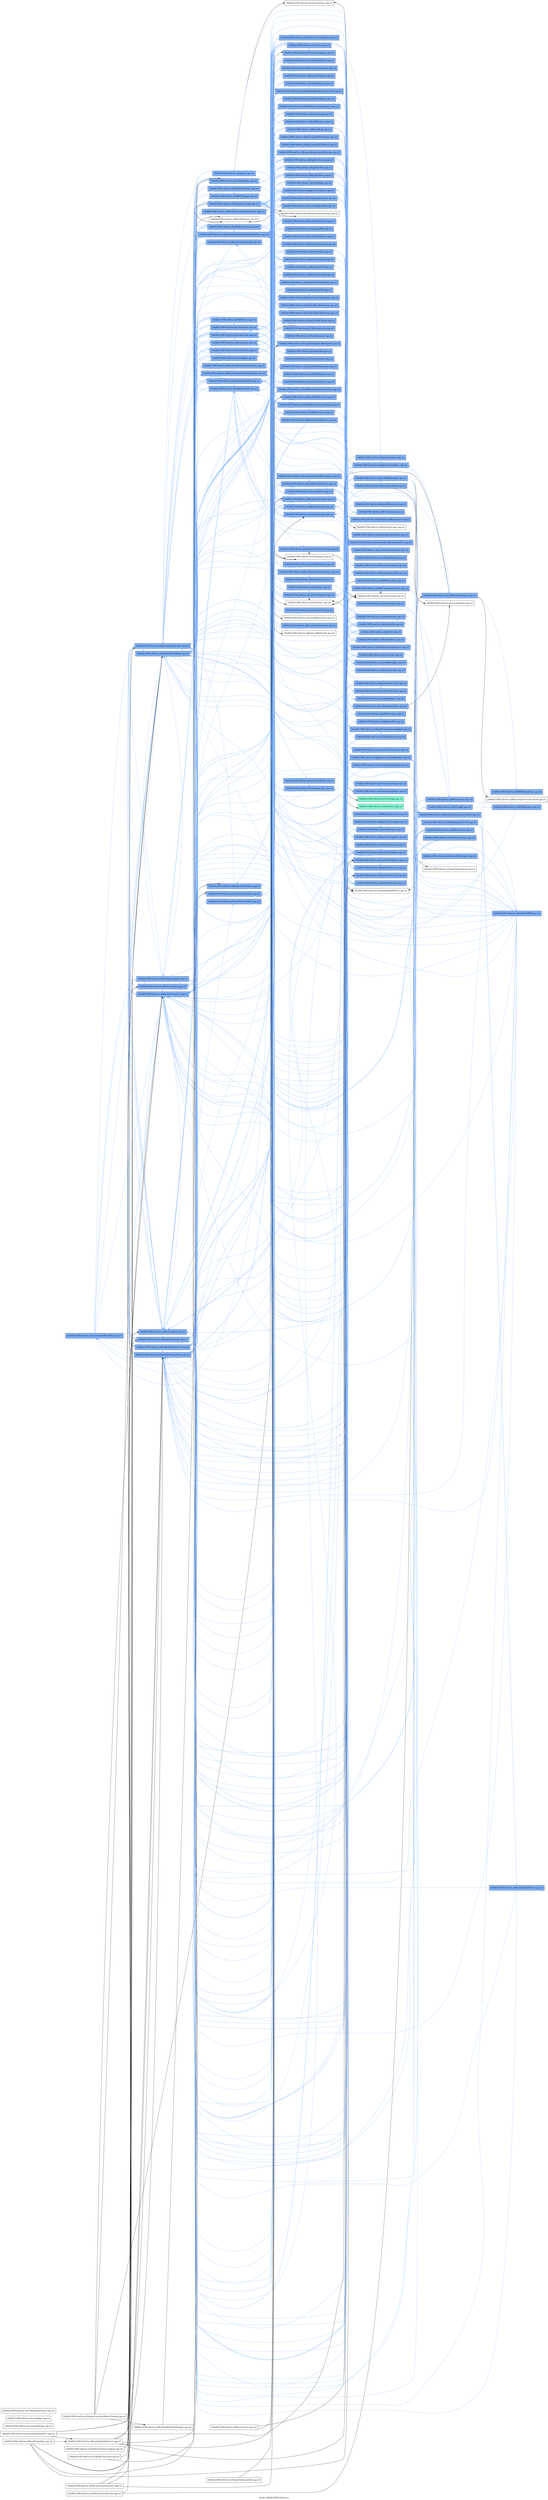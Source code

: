 digraph "bin/llc_lib/libLLVMCodeGen.a" {
	label="bin/llc_lib/libLLVMCodeGen.a";
	rankdir=LR;
	{ rank=same; Node0x56023fead4a8;  }
	{ rank=same; Node0x56023fe8d388; Node0x56023fea2d28; Node0x56023feabf18; Node0x56023fea8908; Node0x56023fea8368; Node0x56023fe8db58; Node0x56023fe8fb38; Node0x56023fe91078; Node0x56023feaf258;  }
	{ rank=same; Node0x56023fe9c0b8; Node0x56023fe9a218; Node0x56023fea3e08; Node0x56023fea4218; Node0x56023fea2008; Node0x56023fe94ae8; Node0x56023fea06b8; Node0x56023fe99868; Node0x56023feaff28; Node0x56023fe9b2a8; Node0x56023fe9a498; Node0x56023fe94638; Node0x56023fe8e828; Node0x56023fe992c8; Node0x56023fe98eb8; Node0x56023feab7e8; Node0x56023fe8ed28; Node0x56023fe9bfc8; Node0x56023fe93378; Node0x56023fe8cb18; Node0x56023fe90948; Node0x56023fe9bde8; Node0x56023fe94b88;  }
	{ rank=same; Node0x56023feac648; Node0x56023fe91d48; Node0x56023feb08d8; Node0x56023fe8ce88; Node0x56023fea1338; Node0x56023feb0bf8; Node0x56023feb1198; Node0x56023feb1828; Node0x56023feaf8e8; Node0x56023feacd78; Node0x56023fe98418; Node0x56023fe8d158; Node0x56023fe9b0c8; Node0x56023fe9a178; Node0x56023fe99ef8; Node0x56023fe99368; Node0x56023fea6928; Node0x56023fea61f8; Node0x56023fea5a28; Node0x56023fe96a78; Node0x56023fe97248; Node0x56023fe97978; Node0x56023fe980a8; Node0x56023fe98648; Node0x56023fe9aad8; Node0x56023fe97478; Node0x56023feac0f8; Node0x56023fea4628; Node0x56023fea5c58; Node0x56023fea63d8; Node0x56023feaaed8; Node0x56023feaa758; Node0x56023fe8f868; Node0x56023feb17d8; Node0x56023fea0b18; Node0x56023fea1298; Node0x56023fe9bac8; Node0x56023fe9cce8; Node0x56023fe93dc8; Node0x56023fe967a8; Node0x56023fea80e8; Node0x56023fea8d18; Node0x56023fea9fd8; Node0x56023fe93288; Node0x56023fe93af8; Node0x56023fe92e78; Node0x56023fe9a628; Node0x56023fe9cec8; Node0x56023fe8d248; Node0x56023fe9a128; Node0x56023fe99598; Node0x56023fe9d238; Node0x56023fe99a48; Node0x56023fe9aa88; Node0x56023fe9b258; Node0x56023fe96b68; Node0x56023fe9a268; Node0x56023fe99f48; Node0x56023fe9d058; Node0x56023fe9c478; Node0x56023fe9ed18; Node0x56023fe9e638; Node0x56023fea1b08; Node0x56023fe92478; Node0x56023fe91848; Node0x56023fe93b98; Node0x56023fe92c98; Node0x56023fe9bed8; Node0x56023fe9bc58; Node0x56023fe9c608; Node0x56023fe94e58; Node0x56023fe94e08;  }
	{ rank=same; Node0x56023fead368; Node0x56023fea9358; Node0x56023fe91de8; Node0x56023fe9ae48; Node0x56023fe94228; Node0x56023fe9d418; Node0x56023feaedf8; Node0x56023fe952b8; Node0x56023fe97798; Node0x56023fe8cca8; Node0x56023fe96ac8; Node0x56023fe97298; Node0x56023fe980f8; Node0x56023fe983c8; Node0x56023fe93ff8; Node0x56023fe98c88; Node0x56023fe9b668; Node0x56023fe94ef8; Node0x56023fea4998; Node0x56023feae268; Node0x56023feae5d8; Node0x56023fe9bbb8; Node0x56023fe993b8; Node0x56023fe9aa38; Node0x56023fe93be8; Node0x56023fe9b2f8; Node0x56023fea29b8; Node0x56023fe9d328; Node0x56023fe98e68; Node0x56023fe9d0a8; Node0x56023fe9b118; Node0x56023fea0f28; Node0x56023fea8598; Node0x56023fe924c8; Node0x56023fe917a8; Node0x56023fe9d7d8; Node0x56023fe9d148; Node0x56023fe9cf68; Node0x56023fe94ea8; Node0x56023fe93c88; Node0x56023fe95da8; Node0x56023fe95e98; Node0x56023fe8d298; Node0x56023fe9b208; Node0x56023fe98fa8; Node0x56023fe9d648; Node0x56023fe9a2b8; Node0x56023fea2238; Node0x56023fe98008; Node0x56023feac378; Node0x56023fe8f9a8; Node0x56023fe8ec88;  }
	{ rank=same; Node0x56023fead548; Node0x56023fe9db48; Node0x56023fe95128; Node0x56023feac698; Node0x56023fe9d738; Node0x56023feab478; Node0x56023fe9b528; Node0x56023fea2828; Node0x56023fe9bcf8; Node0x56023fe9a448;  }
	{ rank=same; Node0x56023fead4a8;  }
	{ rank=same; Node0x56023fe8d388; Node0x56023fea2d28; Node0x56023feabf18; Node0x56023fea8908; Node0x56023fea8368; Node0x56023fe8db58; Node0x56023fe8fb38; Node0x56023fe91078; Node0x56023feaf258;  }
	{ rank=same; Node0x56023fe9c0b8; Node0x56023fe9a218; Node0x56023fea3e08; Node0x56023fea4218; Node0x56023fea2008; Node0x56023fe94ae8; Node0x56023fea06b8; Node0x56023fe99868; Node0x56023feaff28; Node0x56023fe9b2a8; Node0x56023fe9a498; Node0x56023fe94638; Node0x56023fe8e828; Node0x56023fe992c8; Node0x56023fe98eb8; Node0x56023feab7e8; Node0x56023fe8ed28; Node0x56023fe9bfc8; Node0x56023fe93378; Node0x56023fe8cb18; Node0x56023fe90948; Node0x56023fe9bde8; Node0x56023fe94b88;  }
	{ rank=same; Node0x56023feac648; Node0x56023fe91d48; Node0x56023feb08d8; Node0x56023fe8ce88; Node0x56023fea1338; Node0x56023feb0bf8; Node0x56023feb1198; Node0x56023feb1828; Node0x56023feaf8e8; Node0x56023feacd78; Node0x56023fe98418; Node0x56023fe8d158; Node0x56023fe9b0c8; Node0x56023fe9a178; Node0x56023fe99ef8; Node0x56023fe99368; Node0x56023fea6928; Node0x56023fea61f8; Node0x56023fea5a28; Node0x56023fe96a78; Node0x56023fe97248; Node0x56023fe97978; Node0x56023fe980a8; Node0x56023fe98648; Node0x56023fe9aad8; Node0x56023fe97478; Node0x56023feac0f8; Node0x56023fea4628; Node0x56023fea5c58; Node0x56023fea63d8; Node0x56023feaaed8; Node0x56023feaa758; Node0x56023fe8f868; Node0x56023feb17d8; Node0x56023fea0b18; Node0x56023fea1298; Node0x56023fe9bac8; Node0x56023fe9cce8; Node0x56023fe93dc8; Node0x56023fe967a8; Node0x56023fea80e8; Node0x56023fea8d18; Node0x56023fea9fd8; Node0x56023fe93288; Node0x56023fe93af8; Node0x56023fe92e78; Node0x56023fe9a628; Node0x56023fe9cec8; Node0x56023fe8d248; Node0x56023fe9a128; Node0x56023fe99598; Node0x56023fe9d238; Node0x56023fe99a48; Node0x56023fe9aa88; Node0x56023fe9b258; Node0x56023fe96b68; Node0x56023fe9a268; Node0x56023fe99f48; Node0x56023fe9d058; Node0x56023fe9c478; Node0x56023fe9ed18; Node0x56023fe9e638; Node0x56023fea1b08; Node0x56023fe92478; Node0x56023fe91848; Node0x56023fe93b98; Node0x56023fe92c98; Node0x56023fe9bed8; Node0x56023fe9bc58; Node0x56023fe9c608; Node0x56023fe94e58; Node0x56023fe94e08;  }
	{ rank=same; Node0x56023fead368; Node0x56023fea9358; Node0x56023fe91de8; Node0x56023fe9ae48; Node0x56023fe94228; Node0x56023fe9d418; Node0x56023feaedf8; Node0x56023fe952b8; Node0x56023fe97798; Node0x56023fe8cca8; Node0x56023fe96ac8; Node0x56023fe97298; Node0x56023fe980f8; Node0x56023fe983c8; Node0x56023fe93ff8; Node0x56023fe98c88; Node0x56023fe9b668; Node0x56023fe94ef8; Node0x56023fea4998; Node0x56023feae268; Node0x56023feae5d8; Node0x56023fe9bbb8; Node0x56023fe993b8; Node0x56023fe9aa38; Node0x56023fe93be8; Node0x56023fe9b2f8; Node0x56023fea29b8; Node0x56023fe9d328; Node0x56023fe98e68; Node0x56023fe9d0a8; Node0x56023fe9b118; Node0x56023fea0f28; Node0x56023fea8598; Node0x56023fe924c8; Node0x56023fe917a8; Node0x56023fe9d7d8; Node0x56023fe9d148; Node0x56023fe9cf68; Node0x56023fe94ea8; Node0x56023fe93c88; Node0x56023fe95da8; Node0x56023fe95e98; Node0x56023fe8d298; Node0x56023fe9b208; Node0x56023fe98fa8; Node0x56023fe9d648; Node0x56023fe9a2b8; Node0x56023fea2238; Node0x56023fe98008; Node0x56023feac378; Node0x56023fe8f9a8; Node0x56023fe8ec88;  }
	{ rank=same; Node0x56023fead548; Node0x56023fe9db48; Node0x56023fe95128; Node0x56023feac698; Node0x56023fe9d738; Node0x56023feab478; Node0x56023fe9b528; Node0x56023fea2828; Node0x56023fe9bcf8; Node0x56023fe9a448;  }

	Node0x56023fead4a8 [shape=record,shape=box,group=2,style=filled,fillcolor="0.600000 0.5 1",label="{lib/libLLVMCodeGen.a(UnreachableBlockElim.cpp.o)}"];
	Node0x56023fead4a8 -> Node0x56023fe8d388[color="0.600000 0.5 1"];
	Node0x56023fead4a8 -> Node0x56023fea2d28[color="0.600000 0.5 1"];
	Node0x56023fead4a8 -> Node0x56023feabf18[color="0.600000 0.5 1"];
	Node0x56023fead4a8 -> Node0x56023fea8908[color="0.600000 0.5 1"];
	Node0x56023fead4a8 -> Node0x56023fea8368[color="0.600000 0.5 1"];
	Node0x56023fead4a8 -> Node0x56023fe8db58[color="0.600000 0.5 1"];
	Node0x56023fead4a8 -> Node0x56023fe8fb38[color="0.600000 0.5 1"];
	Node0x56023fead4a8 -> Node0x56023fe91078[color="0.600000 0.5 1"];
	Node0x56023fead4a8 -> Node0x56023feaf258[color="0.600000 0.5 1"];
	Node0x56023fe93be8 [shape=record,shape=box,group=1,style=filled,fillcolor="0.450000 0.5 1",label="{lib/libLLVMCodeGen.a(BuiltinGCs.cpp.o)}"];
	Node0x56023fe93be8 -> Node0x56023fe9b2f8[color="0.450000 0.5 1"];
	Node0x56023fe98418 [shape=record,shape=box,group=2,style=filled,fillcolor="0.600000 0.5 1",label="{lib/libLLVMCodeGen.a(CodeGen.cpp.o)}"];
	Node0x56023fe98418 -> Node0x56023feaedf8[color="0.600000 0.5 1"];
	Node0x56023fe98418 -> Node0x56023feacd78[color="0.600000 0.5 1"];
	Node0x56023fe98418 -> Node0x56023fead4a8[color="0.600000 0.5 1"];
	Node0x56023fe98418 -> Node0x56023fe952b8[color="0.600000 0.5 1"];
	Node0x56023fe98418 -> Node0x56023fe94e58[color="0.600000 0.5 1"];
	Node0x56023fe98418 -> Node0x56023fe97798[color="0.600000 0.5 1"];
	Node0x56023fe98418 -> Node0x56023fe8d158[color="0.600000 0.5 1"];
	Node0x56023fe98418 -> Node0x56023fe8d388[color="0.600000 0.5 1"];
	Node0x56023fe98418 -> Node0x56023fe8cca8[color="0.600000 0.5 1"];
	Node0x56023fe98418 -> Node0x56023fe9b0c8[color="0.600000 0.5 1"];
	Node0x56023fe98418 -> Node0x56023fe9a178[color="0.600000 0.5 1"];
	Node0x56023fe98418 -> Node0x56023fe99ef8[color="0.600000 0.5 1"];
	Node0x56023fe98418 -> Node0x56023fe99368[color="0.600000 0.5 1"];
	Node0x56023fe98418 -> Node0x56023fe98eb8[color="0.600000 0.5 1"];
	Node0x56023fe98418 -> Node0x56023fea6928[color="0.600000 0.5 1"];
	Node0x56023fe98418 -> Node0x56023fea61f8[color="0.600000 0.5 1"];
	Node0x56023fe98418 -> Node0x56023fe96a78[color="0.600000 0.5 1"];
	Node0x56023fe98418 -> Node0x56023fe97248[color="0.600000 0.5 1"];
	Node0x56023fe98418 -> Node0x56023fe97978[color="0.600000 0.5 1"];
	Node0x56023fe98418 -> Node0x56023fe980a8[color="0.600000 0.5 1"];
	Node0x56023fe98418 -> Node0x56023fe98648;
	Node0x56023fe98418 -> Node0x56023fe9aad8[color="0.600000 0.5 1"];
	Node0x56023fe98418 -> Node0x56023fe96ac8;
	Node0x56023fe98418 -> Node0x56023fe97298[color="0.600000 0.5 1"];
	Node0x56023fe98418 -> Node0x56023fe97478[color="0.600000 0.5 1"];
	Node0x56023fe98418 -> Node0x56023fe980f8[color="0.600000 0.5 1"];
	Node0x56023fe98418 -> Node0x56023fe983c8[color="0.600000 0.5 1"];
	Node0x56023fe98418 -> Node0x56023fe93ff8[color="0.600000 0.5 1"];
	Node0x56023fe98418 -> Node0x56023fe98c88[color="0.600000 0.5 1"];
	Node0x56023fe98418 -> Node0x56023fe9b2a8[color="0.600000 0.5 1"];
	Node0x56023fe98418 -> Node0x56023fe9b668[color="0.600000 0.5 1"];
	Node0x56023fe98418 -> Node0x56023fe94ef8[color="0.600000 0.5 1"];
	Node0x56023fe98418 -> Node0x56023fe94638[color="0.600000 0.5 1"];
	Node0x56023fe98418 -> Node0x56023feac0f8[color="0.600000 0.5 1"];
	Node0x56023fe98418 -> Node0x56023fea3e08[color="0.600000 0.5 1"];
	Node0x56023fe98418 -> Node0x56023fea4628[color="0.600000 0.5 1"];
	Node0x56023fe98418 -> Node0x56023fea4998[color="0.600000 0.5 1"];
	Node0x56023fe98418 -> Node0x56023fea5c58[color="0.600000 0.5 1"];
	Node0x56023fe98418 -> Node0x56023fea63d8[color="0.600000 0.5 1"];
	Node0x56023fe98418 -> Node0x56023feaaed8[color="0.600000 0.5 1"];
	Node0x56023fe98418 -> Node0x56023feaa758[color="0.600000 0.5 1"];
	Node0x56023fe98418 -> Node0x56023feabf18[color="0.600000 0.5 1"];
	Node0x56023fe98418 -> Node0x56023fe8cb18[color="0.600000 0.5 1"];
	Node0x56023fe98418 -> Node0x56023fe8e828[color="0.600000 0.5 1"];
	Node0x56023fe98418 -> Node0x56023fe8f868[color="0.600000 0.5 1"];
	Node0x56023fe98418 -> Node0x56023fe8fb38[color="0.600000 0.5 1"];
	Node0x56023fe98418 -> Node0x56023fe8ed28[color="0.600000 0.5 1"];
	Node0x56023fe98418 -> Node0x56023fe90948[color="0.600000 0.5 1"];
	Node0x56023fe98418 -> Node0x56023feb17d8[color="0.600000 0.5 1"];
	Node0x56023fe98418 -> Node0x56023fead368[color="0.600000 0.5 1"];
	Node0x56023fe98418 -> Node0x56023feae268[color="0.600000 0.5 1"];
	Node0x56023fe98418 -> Node0x56023feae5d8[color="0.600000 0.5 1"];
	Node0x56023fe98418 -> Node0x56023fea0b18[color="0.600000 0.5 1"];
	Node0x56023fe98418 -> Node0x56023fea1298[color="0.600000 0.5 1"];
	Node0x56023fe98418 -> Node0x56023fe9bac8[color="0.600000 0.5 1"];
	Node0x56023fe98418 -> Node0x56023fe9cce8[color="0.600000 0.5 1"];
	Node0x56023fe98418 -> Node0x56023fe9d418[color="0.600000 0.5 1"];
	Node0x56023fe98418 -> Node0x56023fe93dc8[color="0.600000 0.5 1"];
	Node0x56023fe98418 -> Node0x56023fe967a8[color="0.600000 0.5 1"];
	Node0x56023fe98418 -> Node0x56023fea80e8[color="0.600000 0.5 1"];
	Node0x56023fe98418 -> Node0x56023fea8d18[color="0.600000 0.5 1"];
	Node0x56023fe98418 -> Node0x56023fea9358[color="0.600000 0.5 1"];
	Node0x56023fe98418 -> Node0x56023fea9fd8[color="0.600000 0.5 1"];
	Node0x56023fe98418 -> Node0x56023fe93288;
	Node0x56023fe98418 -> Node0x56023fe93af8[color="0.600000 0.5 1"];
	Node0x56023fe98418 -> Node0x56023fe92e78[color="0.600000 0.5 1"];
	Node0x56023fe98418 -> Node0x56023fe9cec8[color="0.600000 0.5 1"];
	Node0x56023fe98418 -> Node0x56023fe8d248[color="0.600000 0.5 1"];
	Node0x56023fe98418 -> Node0x56023fe9a128[color="0.600000 0.5 1"];
	Node0x56023fe98418 -> Node0x56023fe99598[color="0.600000 0.5 1"];
	Node0x56023fe98418 -> Node0x56023fe9d238[color="0.600000 0.5 1"];
	Node0x56023fe98418 -> Node0x56023fe9bbb8[color="0.600000 0.5 1"];
	Node0x56023fe98418 -> Node0x56023fe993b8[color="0.600000 0.5 1"];
	Node0x56023fe98418 -> Node0x56023fe99a48[color="0.600000 0.5 1"];
	Node0x56023fe98418 -> Node0x56023fe9aa88[color="0.600000 0.5 1"];
	Node0x56023fe98418 -> Node0x56023fe96b68[color="0.600000 0.5 1"];
	Node0x56023fe98418 -> Node0x56023fe9a268[color="0.600000 0.5 1"];
	Node0x56023fe98418 -> Node0x56023fe99f48[color="0.600000 0.5 1"];
	Node0x56023fe98418 -> Node0x56023fe992c8[color="0.600000 0.5 1"];
	Node0x56023fe98418 -> Node0x56023fe9d058[color="0.600000 0.5 1"];
	Node0x56023fe98418 -> Node0x56023fe9c478[color="0.600000 0.5 1"];
	Node0x56023fe98418 -> Node0x56023fe9ed18[color="0.600000 0.5 1"];
	Node0x56023fe98418 -> Node0x56023fe9e638[color="0.600000 0.5 1"];
	Node0x56023fe98418 -> Node0x56023fea1b08[color="0.600000 0.5 1"];
	Node0x56023fe98418 -> Node0x56023fe99868[color="0.600000 0.5 1"];
	Node0x56023fe98418 -> Node0x56023fe92478[color="0.600000 0.5 1"];
	Node0x56023fe98418 -> Node0x56023fe91848[color="0.600000 0.5 1"];
	Node0x56023fe98418 -> Node0x56023fe93378;
	Node0x56023fe98418 -> Node0x56023fe93b98[color="0.600000 0.5 1"];
	Node0x56023fe98418 -> Node0x56023fe92c98[color="0.600000 0.5 1"];
	Node0x56023fe9adf8 [shape=record,shape=box,group=0,label="{lib/libLLVMCodeGen.a(CommandFlags.cpp.o)}"];
	Node0x56023fea5a28 [shape=record,shape=box,group=0,label="{lib/libLLVMCodeGen.a(ExpandReductions.cpp.o)}"];
	Node0x56023fe9aad8 [shape=record,shape=box,group=2,style=filled,fillcolor="0.600000 0.5 1",label="{lib/libLLVMCodeGen.a(GCRootLowering.cpp.o)}"];
	Node0x56023fe9aad8 -> Node0x56023fe98648;
	Node0x56023fe9aad8 -> Node0x56023fea2d28[color="0.600000 0.5 1"];
	Node0x56023fe9aad8 -> Node0x56023fea8908[color="0.600000 0.5 1"];
	Node0x56023fe9aad8 -> Node0x56023fea8368[color="0.600000 0.5 1"];
	Node0x56023fe9aad8 -> Node0x56023fe8db58[color="0.600000 0.5 1"];
	Node0x56023fe96ac8 [shape=record,shape=box,group=0,label="{lib/libLLVMCodeGen.a(HardwareLoops.cpp.o)}"];
	Node0x56023fe8ed28 [shape=record,shape=box,group=2,style=filled,fillcolor="0.600000 0.5 1",label="{lib/libLLVMCodeGen.a(MachineModuleInfo.cpp.o)}"];
	Node0x56023fe8ed28 -> Node0x56023fe94e58[color="0.600000 0.5 1"];
	Node0x56023fe8ed28 -> Node0x56023fea8908[color="0.600000 0.5 1"];
	Node0x56023fe958a8 [shape=record,shape=box,group=2,style=filled,fillcolor="0.600000 0.5 1",label="{lib/libLLVMCodeGen.a(MIRPrintingPass.cpp.o)}"];
	Node0x56023fe958a8 -> Node0x56023fea8368[color="0.600000 0.5 1"];
	Node0x56023fe958a8 -> Node0x56023fe94b88[color="0.600000 0.5 1"];
	Node0x56023fe9cec8 [shape=record,shape=box,group=2,style=filled,fillcolor="0.600000 0.5 1",label="{lib/libLLVMCodeGen.a(RegAllocBasic.cpp.o)}"];
	Node0x56023fe9cec8 -> Node0x56023fe98c88[color="0.600000 0.5 1"];
	Node0x56023fe9cec8 -> Node0x56023fe9b2a8[color="0.600000 0.5 1"];
	Node0x56023fe9cec8 -> Node0x56023fe9d148[color="0.600000 0.5 1"];
	Node0x56023fe9cec8 -> Node0x56023fe9cf68[color="0.600000 0.5 1"];
	Node0x56023fe9cec8 -> Node0x56023fe94ef8[color="0.600000 0.5 1"];
	Node0x56023fe9cec8 -> Node0x56023fea3e08[color="0.600000 0.5 1"];
	Node0x56023fe9cec8 -> Node0x56023feabf18[color="0.600000 0.5 1"];
	Node0x56023fe9cec8 -> Node0x56023fea8368[color="0.600000 0.5 1"];
	Node0x56023fe9cec8 -> Node0x56023fe8fb38[color="0.600000 0.5 1"];
	Node0x56023fe9cec8 -> Node0x56023fea0b18[color="0.600000 0.5 1"];
	Node0x56023fe9cec8 -> Node0x56023fe94ea8[color="0.600000 0.5 1"];
	Node0x56023fe9cec8 -> Node0x56023fe93c88[color="0.600000 0.5 1"];
	Node0x56023fe9cec8 -> Node0x56023fe95da8[color="0.600000 0.5 1"];
	Node0x56023fe9cec8 -> Node0x56023fe95e98[color="0.600000 0.5 1"];
	Node0x56023fe9cec8 -> Node0x56023fe8d298[color="0.600000 0.5 1"];
	Node0x56023fe9cec8 -> Node0x56023fe98e68[color="0.600000 0.5 1"];
	Node0x56023fe9cec8 -> Node0x56023fe99598[color="0.600000 0.5 1"];
	Node0x56023fe9cec8 -> Node0x56023fe992c8[color="0.600000 0.5 1"];
	Node0x56023fe9cec8 -> Node0x56023fe92478[color="0.600000 0.5 1"];
	Node0x56023fe8d248 [shape=record,shape=box,group=2,style=filled,fillcolor="0.600000 0.5 1",label="{lib/libLLVMCodeGen.a(RegAllocFast.cpp.o)}"];
	Node0x56023fe8d248 -> Node0x56023fe8d388[color="0.600000 0.5 1"];
	Node0x56023fe8d248 -> Node0x56023fea2d28[color="0.600000 0.5 1"];
	Node0x56023fe8d248 -> Node0x56023feab7e8[color="0.600000 0.5 1"];
	Node0x56023fe8d248 -> Node0x56023fea8908[color="0.600000 0.5 1"];
	Node0x56023fe8d248 -> Node0x56023fea8368[color="0.600000 0.5 1"];
	Node0x56023fe8d248 -> Node0x56023fe8db58[color="0.600000 0.5 1"];
	Node0x56023fe8d248 -> Node0x56023fe91078[color="0.600000 0.5 1"];
	Node0x56023fe8d248 -> Node0x56023feaf258[color="0.600000 0.5 1"];
	Node0x56023fe8d248 -> Node0x56023fea0b18[color="0.600000 0.5 1"];
	Node0x56023fe8d248 -> Node0x56023fe9cec8[color="0.600000 0.5 1"];
	Node0x56023fe8d248 -> Node0x56023fe98e68[color="0.600000 0.5 1"];
	Node0x56023fe9a128 [shape=record,shape=box,group=2,style=filled,fillcolor="0.600000 0.5 1",label="{lib/libLLVMCodeGen.a(RegAllocGreedy.cpp.o)}"];
	Node0x56023fe9a128 -> Node0x56023fe98eb8[color="0.600000 0.5 1"];
	Node0x56023fe9a128 -> Node0x56023fe9d328[color="0.600000 0.5 1"];
	Node0x56023fe9a128 -> Node0x56023fe98c88[color="0.600000 0.5 1"];
	Node0x56023fe9a128 -> Node0x56023fe9b2a8[color="0.600000 0.5 1"];
	Node0x56023fe9a128 -> Node0x56023fe9a498[color="0.600000 0.5 1"];
	Node0x56023fe9a128 -> Node0x56023fe9d148[color="0.600000 0.5 1"];
	Node0x56023fe9a128 -> Node0x56023fe9cf68[color="0.600000 0.5 1"];
	Node0x56023fe9a128 -> Node0x56023fe94ef8[color="0.600000 0.5 1"];
	Node0x56023fe9a128 -> Node0x56023fe94638[color="0.600000 0.5 1"];
	Node0x56023fe9a128 -> Node0x56023fea2d28[color="0.600000 0.5 1"];
	Node0x56023fe9a128 -> Node0x56023fea3e08[color="0.600000 0.5 1"];
	Node0x56023fe9a128 -> Node0x56023feabf18[color="0.600000 0.5 1"];
	Node0x56023fe9a128 -> Node0x56023fea8368[color="0.600000 0.5 1"];
	Node0x56023fe9a128 -> Node0x56023fe8db58[color="0.600000 0.5 1"];
	Node0x56023fe9a128 -> Node0x56023fe8fb38[color="0.600000 0.5 1"];
	Node0x56023fe9a128 -> Node0x56023fe90948[color="0.600000 0.5 1"];
	Node0x56023fe9a128 -> Node0x56023fea0b18[color="0.600000 0.5 1"];
	Node0x56023fe9a128 -> Node0x56023fe9cce8[color="0.600000 0.5 1"];
	Node0x56023fe9a128 -> Node0x56023fe9cec8[color="0.600000 0.5 1"];
	Node0x56023fe9a128 -> Node0x56023fe94ea8[color="0.600000 0.5 1"];
	Node0x56023fe9a128 -> Node0x56023fe93c88[color="0.600000 0.5 1"];
	Node0x56023fe9a128 -> Node0x56023fe95da8[color="0.600000 0.5 1"];
	Node0x56023fe9a128 -> Node0x56023fe95e98[color="0.600000 0.5 1"];
	Node0x56023fe9a128 -> Node0x56023fe8d298[color="0.600000 0.5 1"];
	Node0x56023fe9a128 -> Node0x56023fe9b208[color="0.600000 0.5 1"];
	Node0x56023fe9a128 -> Node0x56023fe98e68[color="0.600000 0.5 1"];
	Node0x56023fe9a128 -> Node0x56023fe99598[color="0.600000 0.5 1"];
	Node0x56023fe9a128 -> Node0x56023fe992c8[color="0.600000 0.5 1"];
	Node0x56023fe9a128 -> Node0x56023fe98fa8[color="0.600000 0.5 1"];
	Node0x56023fe9a128 -> Node0x56023fe9d648[color="0.600000 0.5 1"];
	Node0x56023fe9a128 -> Node0x56023fe92478[color="0.600000 0.5 1"];
	Node0x56023fe99228 [shape=record,shape=box,group=2,style=filled,fillcolor="0.600000 0.5 1",label="{lib/libLLVMCodeGen.a(RegAllocPBQP.cpp.o)}"];
	Node0x56023fe99228 -> Node0x56023feaff28[color="0.600000 0.5 1"];
	Node0x56023fe99228 -> Node0x56023fe8d388[color="0.600000 0.5 1"];
	Node0x56023fe99228 -> Node0x56023fe98c88[color="0.600000 0.5 1"];
	Node0x56023fe99228 -> Node0x56023fe9b2a8[color="0.600000 0.5 1"];
	Node0x56023fe99228 -> Node0x56023fe9a498[color="0.600000 0.5 1"];
	Node0x56023fe99228 -> Node0x56023fe94ef8[color="0.600000 0.5 1"];
	Node0x56023fe99228 -> Node0x56023fe94638[color="0.600000 0.5 1"];
	Node0x56023fe99228 -> Node0x56023fea3e08[color="0.600000 0.5 1"];
	Node0x56023fe99228 -> Node0x56023feabf18[color="0.600000 0.5 1"];
	Node0x56023fe99228 -> Node0x56023fea8368[color="0.600000 0.5 1"];
	Node0x56023fe99228 -> Node0x56023fe8db58[color="0.600000 0.5 1"];
	Node0x56023fe99228 -> Node0x56023fe8fb38[color="0.600000 0.5 1"];
	Node0x56023fe99228 -> Node0x56023feaf258[color="0.600000 0.5 1"];
	Node0x56023fe99228 -> Node0x56023fe924c8[color="0.600000 0.5 1"];
	Node0x56023fe99228 -> Node0x56023fe9cec8[color="0.600000 0.5 1"];
	Node0x56023fe99228 -> Node0x56023fe94ea8[color="0.600000 0.5 1"];
	Node0x56023fe99228 -> Node0x56023fe93c88[color="0.600000 0.5 1"];
	Node0x56023fe99228 -> Node0x56023fe95da8[color="0.600000 0.5 1"];
	Node0x56023fe99228 -> Node0x56023fe95e98[color="0.600000 0.5 1"];
	Node0x56023fe99228 -> Node0x56023fe99598[color="0.600000 0.5 1"];
	Node0x56023fe99228 -> Node0x56023fe992c8[color="0.600000 0.5 1"];
	Node0x56023fe99228 -> Node0x56023fe92478[color="0.600000 0.5 1"];
	Node0x56023fe9d7d8 [shape=record,shape=box,group=2,style=filled,fillcolor="0.600000 0.5 1",label="{lib/libLLVMCodeGen.a(RegisterScavenging.cpp.o)}"];
	Node0x56023fe9d7d8 -> Node0x56023feaff28[color="0.600000 0.5 1"];
	Node0x56023fe9d7d8 -> Node0x56023fea2d28[color="0.600000 0.5 1"];
	Node0x56023fe9d7d8 -> Node0x56023fea8368[color="0.600000 0.5 1"];
	Node0x56023fe9d7d8 -> Node0x56023fe8db58[color="0.600000 0.5 1"];
	Node0x56023fe9d7d8 -> Node0x56023feaf258[color="0.600000 0.5 1"];
	Node0x56023fe9d7d8 -> Node0x56023fea0f28[color="0.600000 0.5 1"];
	Node0x56023fe9d7d8 -> Node0x56023fe92e78[color="0.600000 0.5 1"];
	Node0x56023fe9b258 [shape=record,shape=box,group=0,label="{lib/libLLVMCodeGen.a(ReplaceWithVeclib.cpp.o)}"];
	Node0x56023fe99868 [shape=record,shape=box,group=2,style=filled,fillcolor="0.600000 0.5 1",label="{lib/libLLVMCodeGen.a(TargetPassConfig.cpp.o)}"];
	Node0x56023fe99868 -> Node0x56023feb0bf8[color="0.600000 0.5 1"];
	Node0x56023fe99868 -> Node0x56023feb1198[color="0.600000 0.5 1"];
	Node0x56023fe99868 -> Node0x56023feb1828[color="0.600000 0.5 1"];
	Node0x56023fe99868 -> Node0x56023feaf8e8[color="0.600000 0.5 1"];
	Node0x56023fe99868 -> Node0x56023feacd78[color="0.600000 0.5 1"];
	Node0x56023fe99868 -> Node0x56023fead4a8[color="0.600000 0.5 1"];
	Node0x56023fe99868 -> Node0x56023fe98418[color="0.600000 0.5 1"];
	Node0x56023fe99868 -> Node0x56023fe8d158[color="0.600000 0.5 1"];
	Node0x56023fe99868 -> Node0x56023fe8d388[color="0.600000 0.5 1"];
	Node0x56023fe99868 -> Node0x56023fe9b0c8[color="0.600000 0.5 1"];
	Node0x56023fe99868 -> Node0x56023fe9a178[color="0.600000 0.5 1"];
	Node0x56023fe99868 -> Node0x56023fe99ef8[color="0.600000 0.5 1"];
	Node0x56023fe99868 -> Node0x56023fe99368[color="0.600000 0.5 1"];
	Node0x56023fe99868 -> Node0x56023fe98eb8[color="0.600000 0.5 1"];
	Node0x56023fe99868 -> Node0x56023fea6928[color="0.600000 0.5 1"];
	Node0x56023fe99868 -> Node0x56023fea61f8[color="0.600000 0.5 1"];
	Node0x56023fe99868 -> Node0x56023fea5a28;
	Node0x56023fe99868 -> Node0x56023fe96a78[color="0.600000 0.5 1"];
	Node0x56023fe99868 -> Node0x56023fe97248[color="0.600000 0.5 1"];
	Node0x56023fe99868 -> Node0x56023fe97978[color="0.600000 0.5 1"];
	Node0x56023fe99868 -> Node0x56023fe980a8[color="0.600000 0.5 1"];
	Node0x56023fe99868 -> Node0x56023fe98648;
	Node0x56023fe99868 -> Node0x56023fe9aad8[color="0.600000 0.5 1"];
	Node0x56023fe99868 -> Node0x56023fe97478[color="0.600000 0.5 1"];
	Node0x56023fe99868 -> Node0x56023fe9b2a8[color="0.600000 0.5 1"];
	Node0x56023fe99868 -> Node0x56023fe94638[color="0.600000 0.5 1"];
	Node0x56023fe99868 -> Node0x56023feac0f8[color="0.600000 0.5 1"];
	Node0x56023fe99868 -> Node0x56023fea4628[color="0.600000 0.5 1"];
	Node0x56023fe99868 -> Node0x56023fea5c58[color="0.600000 0.5 1"];
	Node0x56023fe99868 -> Node0x56023fea63d8[color="0.600000 0.5 1"];
	Node0x56023fe99868 -> Node0x56023feaaed8[color="0.600000 0.5 1"];
	Node0x56023fe99868 -> Node0x56023feaa758[color="0.600000 0.5 1"];
	Node0x56023fe99868 -> Node0x56023fe8cb18[color="0.600000 0.5 1"];
	Node0x56023fe99868 -> Node0x56023fe8f868[color="0.600000 0.5 1"];
	Node0x56023fe99868 -> Node0x56023fe8fb38[color="0.600000 0.5 1"];
	Node0x56023fe99868 -> Node0x56023feb17d8[color="0.600000 0.5 1"];
	Node0x56023fe99868 -> Node0x56023fea0b18[color="0.600000 0.5 1"];
	Node0x56023fe99868 -> Node0x56023fea1298[color="0.600000 0.5 1"];
	Node0x56023fe99868 -> Node0x56023fe9bac8[color="0.600000 0.5 1"];
	Node0x56023fe99868 -> Node0x56023fe9cce8[color="0.600000 0.5 1"];
	Node0x56023fe99868 -> Node0x56023fe93dc8[color="0.600000 0.5 1"];
	Node0x56023fe99868 -> Node0x56023fe967a8[color="0.600000 0.5 1"];
	Node0x56023fe99868 -> Node0x56023fea80e8[color="0.600000 0.5 1"];
	Node0x56023fe99868 -> Node0x56023fea8d18[color="0.600000 0.5 1"];
	Node0x56023fe99868 -> Node0x56023fea9fd8[color="0.600000 0.5 1"];
	Node0x56023fe99868 -> Node0x56023fe93288;
	Node0x56023fe99868 -> Node0x56023fe93af8[color="0.600000 0.5 1"];
	Node0x56023fe99868 -> Node0x56023fe92e78[color="0.600000 0.5 1"];
	Node0x56023fe99868 -> Node0x56023fe9a628[color="0.600000 0.5 1"];
	Node0x56023fe99868 -> Node0x56023fe9cec8[color="0.600000 0.5 1"];
	Node0x56023fe99868 -> Node0x56023fe8d248[color="0.600000 0.5 1"];
	Node0x56023fe99868 -> Node0x56023fe9a128[color="0.600000 0.5 1"];
	Node0x56023fe99868 -> Node0x56023fe99598[color="0.600000 0.5 1"];
	Node0x56023fe99868 -> Node0x56023fe9d238[color="0.600000 0.5 1"];
	Node0x56023fe99868 -> Node0x56023fe99a48[color="0.600000 0.5 1"];
	Node0x56023fe99868 -> Node0x56023fe9aa88[color="0.600000 0.5 1"];
	Node0x56023fe99868 -> Node0x56023fe9b258;
	Node0x56023fe99868 -> Node0x56023fe96b68[color="0.600000 0.5 1"];
	Node0x56023fe99868 -> Node0x56023fe9a268[color="0.600000 0.5 1"];
	Node0x56023fe99868 -> Node0x56023fe99f48[color="0.600000 0.5 1"];
	Node0x56023fe99868 -> Node0x56023fe9d058[color="0.600000 0.5 1"];
	Node0x56023fe99868 -> Node0x56023fe9c478[color="0.600000 0.5 1"];
	Node0x56023fe99868 -> Node0x56023fe9ed18[color="0.600000 0.5 1"];
	Node0x56023fe99868 -> Node0x56023fe9e638[color="0.600000 0.5 1"];
	Node0x56023fe99868 -> Node0x56023fea1b08[color="0.600000 0.5 1"];
	Node0x56023fe99868 -> Node0x56023fe92478[color="0.600000 0.5 1"];
	Node0x56023fe99868 -> Node0x56023fe91848[color="0.600000 0.5 1"];
	Node0x56023fe99868 -> Node0x56023fe93378;
	Node0x56023fe99868 -> Node0x56023fe93b98[color="0.600000 0.5 1"];
	Node0x56023fe99868 -> Node0x56023fe92c98[color="0.600000 0.5 1"];
	Node0x56023fe96348 [shape=record,shape=box,group=0,label="{lib/libLLVMCodeGen.a(FaultMaps.cpp.o)}"];
	Node0x56023fea8908 [shape=record,shape=box,group=2,style=filled,fillcolor="0.600000 0.5 1",label="{lib/libLLVMCodeGen.a(MachineFunction.cpp.o)}"];
	Node0x56023fea8908 -> Node0x56023feaff28[color="0.600000 0.5 1"];
	Node0x56023fea8908 -> Node0x56023fea2d28[color="0.600000 0.5 1"];
	Node0x56023fea8908 -> Node0x56023feab7e8[color="0.600000 0.5 1"];
	Node0x56023fea8908 -> Node0x56023fe8db58[color="0.600000 0.5 1"];
	Node0x56023fea8908 -> Node0x56023fe8ed28[color="0.600000 0.5 1"];
	Node0x56023fea8908 -> Node0x56023fe91078[color="0.600000 0.5 1"];
	Node0x56023fea8908 -> Node0x56023feaf258[color="0.600000 0.5 1"];
	Node0x56023fea8908 -> Node0x56023fe9bfc8[color="0.600000 0.5 1"];
	Node0x56023fea8908 -> Node0x56023fe93378;
	Node0x56023fea8368 [shape=record,shape=box,group=2,style=filled,fillcolor="0.600000 0.5 1",label="{lib/libLLVMCodeGen.a(MachineFunctionPass.cpp.o)}"];
	Node0x56023fea8368 -> Node0x56023fe8cb18[color="0.600000 0.5 1"];
	Node0x56023fea8368 -> Node0x56023fe8ed28[color="0.600000 0.5 1"];
	Node0x56023fea8368 -> Node0x56023fe90948[color="0.600000 0.5 1"];
	Node0x56023fe8db58 [shape=record,shape=box,group=2,style=filled,fillcolor="0.600000 0.5 1",label="{lib/libLLVMCodeGen.a(MachineInstr.cpp.o)}"];
	Node0x56023fe8db58 -> Node0x56023feaff28[color="0.600000 0.5 1"];
	Node0x56023fe8db58 -> Node0x56023fea2d28[color="0.600000 0.5 1"];
	Node0x56023fe8db58 -> Node0x56023fea8908[color="0.600000 0.5 1"];
	Node0x56023fe8db58 -> Node0x56023fe91078[color="0.600000 0.5 1"];
	Node0x56023fe8db58 -> Node0x56023feaf258[color="0.600000 0.5 1"];
	Node0x56023fe8db58 -> Node0x56023fe9bde8[color="0.600000 0.5 1"];
	Node0x56023fe90d08 [shape=record,shape=box,group=0,label="{lib/libLLVMCodeGen.a(MachineModuleInfoImpls.cpp.o)}"];
	Node0x56023fe90d08 -> Node0x56023fe8ed28;
	Node0x56023fe9bde8 [shape=record,shape=box,group=2,style=filled,fillcolor="0.600000 0.5 1",label="{lib/libLLVMCodeGen.a(StackMaps.cpp.o)}"];
	Node0x56023fe9bde8 -> Node0x56023feaff28[color="0.600000 0.5 1"];
	Node0x56023fe9bde8 -> Node0x56023fea8908[color="0.600000 0.5 1"];
	Node0x56023fe9bde8 -> Node0x56023fe8db58[color="0.600000 0.5 1"];
	Node0x56023fea2d28 [shape=record,shape=box,group=2,style=filled,fillcolor="0.600000 0.5 1",label="{lib/libLLVMCodeGen.a(MachineBasicBlock.cpp.o)}"];
	Node0x56023fea2d28 -> Node0x56023feaff28[color="0.600000 0.5 1"];
	Node0x56023fea2d28 -> Node0x56023fe9b2a8[color="0.600000 0.5 1"];
	Node0x56023fea2d28 -> Node0x56023fe9a498[color="0.600000 0.5 1"];
	Node0x56023fea2d28 -> Node0x56023fe9a218[color="0.600000 0.5 1"];
	Node0x56023fea2d28 -> Node0x56023fe94638[color="0.600000 0.5 1"];
	Node0x56023fea2d28 -> Node0x56023feabf18[color="0.600000 0.5 1"];
	Node0x56023fea2d28 -> Node0x56023fea8908[color="0.600000 0.5 1"];
	Node0x56023fea2d28 -> Node0x56023fe8e828[color="0.600000 0.5 1"];
	Node0x56023fea2d28 -> Node0x56023fe8db58[color="0.600000 0.5 1"];
	Node0x56023fea2d28 -> Node0x56023fe8fb38[color="0.600000 0.5 1"];
	Node0x56023fea2d28 -> Node0x56023feaf258[color="0.600000 0.5 1"];
	Node0x56023fea2d28 -> Node0x56023fe992c8[color="0.600000 0.5 1"];
	Node0x56023feaf258 [shape=record,shape=box,group=2,style=filled,fillcolor="0.600000 0.5 1",label="{lib/libLLVMCodeGen.a(MachineRegisterInfo.cpp.o)}"];
	Node0x56023feaf258 -> Node0x56023feaff28[color="0.600000 0.5 1"];
	Node0x56023feaf258 -> Node0x56023fea2d28[color="0.600000 0.5 1"];
	Node0x56023feaf258 -> Node0x56023fea8908[color="0.600000 0.5 1"];
	Node0x56023feaf258 -> Node0x56023fe8db58[color="0.600000 0.5 1"];
	Node0x56023feaf258 -> Node0x56023fe91078[color="0.600000 0.5 1"];
	Node0x56023feaff28 [shape=record,shape=box,group=2,style=filled,fillcolor="0.600000 0.5 1",label="{lib/libLLVMCodeGen.a(TargetRegisterInfo.cpp.o)}"];
	Node0x56023feaff28 -> Node0x56023fe8db58[color="0.600000 0.5 1"];
	Node0x56023feaff28 -> Node0x56023feaf258[color="0.600000 0.5 1"];
	Node0x56023feaff28 -> Node0x56023fea06b8[color="0.600000 0.5 1"];
	Node0x56023fe9d148 [shape=record,shape=box,group=2,style=filled,fillcolor="0.600000 0.5 1",label="{lib/libLLVMCodeGen.a(LiveRegMatrix.cpp.o)}"];
	Node0x56023fe9d148 -> Node0x56023fe9b2a8[color="0.600000 0.5 1"];
	Node0x56023fe9d148 -> Node0x56023fe9a498[color="0.600000 0.5 1"];
	Node0x56023fe9d148 -> Node0x56023fe9cf68[color="0.600000 0.5 1"];
	Node0x56023fe9d148 -> Node0x56023fea8368[color="0.600000 0.5 1"];
	Node0x56023fe9d148 -> Node0x56023fe92478[color="0.600000 0.5 1"];
	Node0x56023fe91078 [shape=record,shape=box,group=2,style=filled,fillcolor="0.600000 0.5 1",label="{lib/libLLVMCodeGen.a(MachineOperand.cpp.o)}"];
	Node0x56023fe91078 -> Node0x56023feaff28[color="0.600000 0.5 1"];
	Node0x56023fe91078 -> Node0x56023fea2d28[color="0.600000 0.5 1"];
	Node0x56023fe91078 -> Node0x56023fea8908[color="0.600000 0.5 1"];
	Node0x56023fe91078 -> Node0x56023feaf258[color="0.600000 0.5 1"];
	Node0x56023fe91078 -> Node0x56023fe94b88[color="0.600000 0.5 1"];
	Node0x56023fe91078 -> Node0x56023fe9bfc8[color="0.600000 0.5 1"];
	Node0x56023fe941d8 [shape=record,shape=box,group=0,label="{lib/libLLVMCodeGen.a(CallingConvLower.cpp.o)}"];
	Node0x56023fe941d8 -> Node0x56023feab7e8;
	Node0x56023fe941d8 -> Node0x56023fea8908;
	Node0x56023fe94228 [shape=record,shape=box,group=2,style=filled,fillcolor="0.600000 0.5 1",label="{lib/libLLVMCodeGen.a(IntrinsicLowering.cpp.o)}"];
	Node0x56023fe94228 -> Node0x56023fe952b8[color="0.600000 0.5 1"];
	Node0x56023feab7e8 [shape=record,shape=box,group=2,style=filled,fillcolor="0.600000 0.5 1",label="{lib/libLLVMCodeGen.a(MachineFrameInfo.cpp.o)}"];
	Node0x56023feab7e8 -> Node0x56023feaf258[color="0.600000 0.5 1"];
	Node0x56023fe9aa38 [shape=record,shape=box,group=2,style=filled,fillcolor="0.600000 0.5 1",label="{lib/libLLVMCodeGen.a(TargetLoweringBase.cpp.o)}"];
	Node0x56023fe9aa38 -> Node0x56023fe9c0b8[color="0.600000 0.5 1"];
	Node0x56023fe9aa38 -> Node0x56023fe952b8[color="0.600000 0.5 1"];
	Node0x56023fe9aa38 -> Node0x56023fe9b0c8[color="0.600000 0.5 1"];
	Node0x56023fe9aa38 -> Node0x56023fe983c8[color="0.600000 0.5 1"];
	Node0x56023fe9aa38 -> Node0x56023feab478[color="0.600000 0.5 1"];
	Node0x56023fe9aa38 -> Node0x56023feac648;
	Node0x56023fe9aa38 -> Node0x56023fea2d28[color="0.600000 0.5 1"];
	Node0x56023fe9aa38 -> Node0x56023fea4628[color="0.600000 0.5 1"];
	Node0x56023fe9aa38 -> Node0x56023fea8908[color="0.600000 0.5 1"];
	Node0x56023fe9aa38 -> Node0x56023fe8db58[color="0.600000 0.5 1"];
	Node0x56023fe9aa38 -> Node0x56023fe91078[color="0.600000 0.5 1"];
	Node0x56023fe9aa38 -> Node0x56023feaf258[color="0.600000 0.5 1"];
	Node0x56023fe9aa38 -> Node0x56023fe9b528[color="0.600000 0.5 1"];
	Node0x56023fe9aa38 -> Node0x56023fe9ed18[color="0.600000 0.5 1"];
	Node0x56023fe9aa38 -> Node0x56023fe91d48;
	Node0x56023fe91d48 [shape=record,shape=box,group=0,label="{lib/libLLVMCodeGen.a(ValueTypes.cpp.o)}"];
	Node0x56023fe9a218 [shape=record,shape=box,group=2,style=filled,fillcolor="0.600000 0.5 1",label="{lib/libLLVMCodeGen.a(LivePhysRegs.cpp.o)}"];
	Node0x56023fe9a218 -> Node0x56023feaff28[color="0.600000 0.5 1"];
	Node0x56023fe9a218 -> Node0x56023fe8d388[color="0.600000 0.5 1"];
	Node0x56023fe9a218 -> Node0x56023fea2d28[color="0.600000 0.5 1"];
	Node0x56023fe9a218 -> Node0x56023fe8db58[color="0.600000 0.5 1"];
	Node0x56023fe9a218 -> Node0x56023feaf258[color="0.600000 0.5 1"];
	Node0x56023fe94638 [shape=record,shape=box,group=2,style=filled,fillcolor="0.600000 0.5 1",label="{lib/libLLVMCodeGen.a(LiveVariables.cpp.o)}"];
	Node0x56023fe94638 -> Node0x56023fead4a8[color="0.600000 0.5 1"];
	Node0x56023fe94638 -> Node0x56023fea2d28[color="0.600000 0.5 1"];
	Node0x56023fe94638 -> Node0x56023fea8368[color="0.600000 0.5 1"];
	Node0x56023fe94638 -> Node0x56023fe8db58[color="0.600000 0.5 1"];
	Node0x56023fe94638 -> Node0x56023feaf258[color="0.600000 0.5 1"];
	Node0x56023feabf18 [shape=record,shape=box,group=2,style=filled,fillcolor="0.600000 0.5 1",label="{lib/libLLVMCodeGen.a(MachineDominators.cpp.o)}"];
	Node0x56023feabf18 -> Node0x56023fe98eb8[color="0.600000 0.5 1"];
	Node0x56023feabf18 -> Node0x56023fea2d28[color="0.600000 0.5 1"];
	Node0x56023feabf18 -> Node0x56023fea8368[color="0.600000 0.5 1"];
	Node0x56023fea06b8 [shape=record,shape=box,group=2,style=filled,fillcolor="0.600000 0.5 1",label="{lib/libLLVMCodeGen.a(TargetInstrInfo.cpp.o)}"];
	Node0x56023fea06b8 -> Node0x56023feb08d8[color="0.600000 0.5 1"];
	Node0x56023fea06b8 -> Node0x56023fea2d28[color="0.600000 0.5 1"];
	Node0x56023fea06b8 -> Node0x56023fea8908[color="0.600000 0.5 1"];
	Node0x56023fea06b8 -> Node0x56023fe8db58[color="0.600000 0.5 1"];
	Node0x56023fea06b8 -> Node0x56023fe91078[color="0.600000 0.5 1"];
	Node0x56023fea06b8 -> Node0x56023feaf258[color="0.600000 0.5 1"];
	Node0x56023fea06b8 -> Node0x56023fe8ce88[color="0.600000 0.5 1"];
	Node0x56023fea06b8 -> Node0x56023fe9bde8[color="0.600000 0.5 1"];
	Node0x56023fea06b8 -> Node0x56023fea1338[color="0.600000 0.5 1"];
	Node0x56023fea2238 [shape=record,shape=box,group=2,style=filled,fillcolor="0.600000 0.5 1",label="{lib/libLLVMCodeGen.a(TargetFrameLoweringImpl.cpp.o)}"];
	Node0x56023fea2238 -> Node0x56023fe97798[color="0.600000 0.5 1"];
	Node0x56023fea2238 -> Node0x56023feab7e8[color="0.600000 0.5 1"];
	Node0x56023fea2238 -> Node0x56023feaf258[color="0.600000 0.5 1"];
	Node0x56023fea2238 -> Node0x56023fe92e78[color="0.600000 0.5 1"];
	Node0x56023fea2238 -> Node0x56023fe9a268[color="0.600000 0.5 1"];
	Node0x56023fe9a448 [shape=record,shape=box,group=0,label="{lib/libLLVMCodeGen.a(TargetOptionsImpl.cpp.o)}"];
	Node0x56023feae678 [shape=record,shape=box,group=0,label="{lib/libLLVMCodeGen.a(TargetSubtargetInfo.cpp.o)}"];
	Node0x56023feae678 -> Node0x56023feb08d8;
	Node0x56023fe9c0b8 [shape=record,shape=box,group=2,style=filled,fillcolor="0.600000 0.5 1",label="{lib/libLLVMCodeGen.a(Analysis.cpp.o)}"];
	Node0x56023fe9c0b8 -> Node0x56023feac648;
	Node0x56023fe9c0b8 -> Node0x56023fea2d28[color="0.600000 0.5 1"];
	Node0x56023fe9c0b8 -> Node0x56023fe8db58[color="0.600000 0.5 1"];
	Node0x56023fe9c0b8 -> Node0x56023fe91d48;
	Node0x56023feac648 [shape=record,shape=box,group=0,label="{lib/libLLVMCodeGen.a(LowLevelType.cpp.o)}"];
	Node0x56023fe95948 [shape=record,shape=box,group=0,label="{lib/libLLVMCodeGen.a(MacroFusion.cpp.o)}"];
	Node0x56023fe95948 -> Node0x56023fea0b18;
	Node0x56023fe95948 -> Node0x56023fe9b118;
	Node0x56023fe952b8 [shape=record,shape=box,group=2,style=filled,fillcolor="0.600000 0.5 1",label="{lib/libLLVMCodeGen.a(AtomicExpandPass.cpp.o)}"];
	Node0x56023fe952b8 -> Node0x56023fe99868[color="0.600000 0.5 1"];
	Node0x56023fe952b8 -> Node0x56023fe91d48;
	Node0x56023fe954e8 [shape=record,shape=box,group=0,label="{lib/libLLVMCodeGen.a(BasicTargetTransformInfo.cpp.o)}"];
	Node0x56023fe960c8 [shape=record,shape=box,group=0,label="{lib/libLLVMCodeGen.a(BreakFalseDeps.cpp.o)}"];
	Node0x56023fe960c8 -> Node0x56023fe9a218;
	Node0x56023fe960c8 -> Node0x56023fea8368;
	Node0x56023fe960c8 -> Node0x56023fe91078;
	Node0x56023fe960c8 -> Node0x56023fe9cbf8;
	Node0x56023fe960c8 -> Node0x56023fe98e68;
	Node0x56023fe94e58 [shape=record,shape=box,group=2,style=filled,fillcolor="0.600000 0.5 1",label="{lib/libLLVMCodeGen.a(CFGuardLongjmp.cpp.o)}"];
	Node0x56023fe94e58 -> Node0x56023fea8908[color="0.600000 0.5 1"];
	Node0x56023fe94e58 -> Node0x56023fea8368[color="0.600000 0.5 1"];
	Node0x56023fe94e58 -> Node0x56023fe8db58[color="0.600000 0.5 1"];
	Node0x56023fe97798 [shape=record,shape=box,group=2,style=filled,fillcolor="0.600000 0.5 1",label="{lib/libLLVMCodeGen.a(CFIInstrInserter.cpp.o)}"];
	Node0x56023fe97798 -> Node0x56023fea2d28[color="0.600000 0.5 1"];
	Node0x56023fe97798 -> Node0x56023fea8908[color="0.600000 0.5 1"];
	Node0x56023fe97798 -> Node0x56023fea8368[color="0.600000 0.5 1"];
	Node0x56023fe97798 -> Node0x56023fe8db58[color="0.600000 0.5 1"];
	Node0x56023fe98eb8 [shape=record,shape=box,group=2,style=filled,fillcolor="0.600000 0.5 1",label="{lib/libLLVMCodeGen.a(EarlyIfConversion.cpp.o)}"];
	Node0x56023fe98eb8 -> Node0x56023feb08d8[color="0.600000 0.5 1"];
	Node0x56023fe98eb8 -> Node0x56023fe8d388[color="0.600000 0.5 1"];
	Node0x56023fe98eb8 -> Node0x56023fea2d28[color="0.600000 0.5 1"];
	Node0x56023fe98eb8 -> Node0x56023fea4218[color="0.600000 0.5 1"];
	Node0x56023fe98eb8 -> Node0x56023feabf18[color="0.600000 0.5 1"];
	Node0x56023fe98eb8 -> Node0x56023fea8368[color="0.600000 0.5 1"];
	Node0x56023fe98eb8 -> Node0x56023fe8db58[color="0.600000 0.5 1"];
	Node0x56023fe98eb8 -> Node0x56023fe8fb38[color="0.600000 0.5 1"];
	Node0x56023fe98eb8 -> Node0x56023fe91078[color="0.600000 0.5 1"];
	Node0x56023fe98eb8 -> Node0x56023fe90948[color="0.600000 0.5 1"];
	Node0x56023fe98eb8 -> Node0x56023feaf258[color="0.600000 0.5 1"];
	Node0x56023fe98eb8 -> Node0x56023fe9c608[color="0.600000 0.5 1"];
	Node0x56023fe9d008 [shape=record,shape=box,group=0,label="{lib/libLLVMCodeGen.a(EHContGuardCatchret.cpp.o)}"];
	Node0x56023fe9d008 -> Node0x56023fe94e58;
	Node0x56023fe9d008 -> Node0x56023fea2d28;
	Node0x56023fe9d008 -> Node0x56023fea8368;
	Node0x56023fea6f18 [shape=record,shape=box,group=0,label="{lib/libLLVMCodeGen.a(ExecutionDomainFix.cpp.o)}"];
	Node0x56023fea6f18 -> Node0x56023feac378;
	Node0x56023fea6f18 -> Node0x56023fea8368;
	Node0x56023fea6f18 -> Node0x56023feaf258;
	Node0x56023fea6f18 -> Node0x56023fe9cbf8;
	Node0x56023fe980f8 [shape=record,shape=box,group=2,style=filled,fillcolor="0.600000 0.5 1",label="{lib/libLLVMCodeGen.a(IndirectBrExpandPass.cpp.o)}"];
	Node0x56023fe980f8 -> Node0x56023fe99868[color="0.600000 0.5 1"];
	Node0x56023fe983c8 [shape=record,shape=box,group=2,style=filled,fillcolor="0.600000 0.5 1",label="{lib/libLLVMCodeGen.a(InterleavedAccessPass.cpp.o)}"];
	Node0x56023fe983c8 -> Node0x56023fe99868[color="0.600000 0.5 1"];
	Node0x56023fe9b668 [shape=record,shape=box,group=2,style=filled,fillcolor="0.600000 0.5 1",label="{lib/libLLVMCodeGen.a(LiveRangeShrink.cpp.o)}"];
	Node0x56023fe9b668 -> Node0x56023fea2d28[color="0.600000 0.5 1"];
	Node0x56023fe9b668 -> Node0x56023fea8368[color="0.600000 0.5 1"];
	Node0x56023fe9b668 -> Node0x56023fe8db58[color="0.600000 0.5 1"];
	Node0x56023fe9b668 -> Node0x56023feaf258[color="0.600000 0.5 1"];
	Node0x56023feab478 [shape=record,shape=box,group=2,style=filled,fillcolor="0.600000 0.5 1",label="{lib/libLLVMCodeGen.a(LLVMTargetMachine.cpp.o)}"];
	Node0x56023feab478 -> Node0x56023fe954e8;
	Node0x56023feab478 -> Node0x56023fe9b0c8[color="0.600000 0.5 1"];
	Node0x56023feab478 -> Node0x56023fe8ed28[color="0.600000 0.5 1"];
	Node0x56023feab478 -> Node0x56023fe958a8[color="0.600000 0.5 1"];
	Node0x56023feab478 -> Node0x56023fe9aa38[color="0.600000 0.5 1"];
	Node0x56023feab478 -> Node0x56023fe99868[color="0.600000 0.5 1"];
	Node0x56023feab478 -> Node0x56023fe91d48;
	Node0x56023fea4998 [shape=record,shape=box,group=2,style=filled,fillcolor="0.600000 0.5 1",label="{lib/libLLVMCodeGen.a(MachineCombiner.cpp.o)}"];
	Node0x56023fea4998 -> Node0x56023feb08d8[color="0.600000 0.5 1"];
	Node0x56023fea4998 -> Node0x56023fe94e08[color="0.600000 0.5 1"];
	Node0x56023fea4998 -> Node0x56023fea2d28[color="0.600000 0.5 1"];
	Node0x56023fea4998 -> Node0x56023feabf18[color="0.600000 0.5 1"];
	Node0x56023fea4998 -> Node0x56023fea8908[color="0.600000 0.5 1"];
	Node0x56023fea4998 -> Node0x56023fea8368[color="0.600000 0.5 1"];
	Node0x56023fea4998 -> Node0x56023fe8db58[color="0.600000 0.5 1"];
	Node0x56023fea4998 -> Node0x56023fe8fb38[color="0.600000 0.5 1"];
	Node0x56023fea4998 -> Node0x56023feaf258[color="0.600000 0.5 1"];
	Node0x56023fea4998 -> Node0x56023fea2008[color="0.600000 0.5 1"];
	Node0x56023fea4998 -> Node0x56023fe9c608[color="0.600000 0.5 1"];
	Node0x56023fea4998 -> Node0x56023fe98e68[color="0.600000 0.5 1"];
	Node0x56023fea0b18 [shape=record,shape=box,group=2,style=filled,fillcolor="0.600000 0.5 1",label="{lib/libLLVMCodeGen.a(MachineScheduler.cpp.o)}"];
	Node0x56023fea0b18 -> Node0x56023feb08d8[color="0.600000 0.5 1"];
	Node0x56023fea0b18 -> Node0x56023fe98c88[color="0.600000 0.5 1"];
	Node0x56023fea0b18 -> Node0x56023fe9b2a8[color="0.600000 0.5 1"];
	Node0x56023fea0b18 -> Node0x56023fe9a498[color="0.600000 0.5 1"];
	Node0x56023fea0b18 -> Node0x56023fea2d28[color="0.600000 0.5 1"];
	Node0x56023fea0b18 -> Node0x56023feabf18[color="0.600000 0.5 1"];
	Node0x56023fea0b18 -> Node0x56023fea8908[color="0.600000 0.5 1"];
	Node0x56023fea0b18 -> Node0x56023fea8368[color="0.600000 0.5 1"];
	Node0x56023fea0b18 -> Node0x56023fe8db58[color="0.600000 0.5 1"];
	Node0x56023fea0b18 -> Node0x56023fe8fb38[color="0.600000 0.5 1"];
	Node0x56023fea0b18 -> Node0x56023fead368[color="0.600000 0.5 1"];
	Node0x56023fea0b18 -> Node0x56023fe9cce8[color="0.600000 0.5 1"];
	Node0x56023fea0b18 -> Node0x56023fe98e68[color="0.600000 0.5 1"];
	Node0x56023fea0b18 -> Node0x56023fe9d0a8[color="0.600000 0.5 1"];
	Node0x56023fea0b18 -> Node0x56023fe8ce88[color="0.600000 0.5 1"];
	Node0x56023fea0b18 -> Node0x56023fe9b118[color="0.600000 0.5 1"];
	Node0x56023fea0b18 -> Node0x56023fe992c8[color="0.600000 0.5 1"];
	Node0x56023fea0b18 -> Node0x56023fe99868[color="0.600000 0.5 1"];
	Node0x56023fe9a628 [shape=record,shape=box,group=2,style=filled,fillcolor="0.600000 0.5 1",label="{lib/libLLVMCodeGen.a(PseudoProbeInserter.cpp.o)}"];
	Node0x56023fe9a628 -> Node0x56023fea2d28[color="0.600000 0.5 1"];
	Node0x56023fe9a628 -> Node0x56023fea8908[color="0.600000 0.5 1"];
	Node0x56023fe9a628 -> Node0x56023fea8368[color="0.600000 0.5 1"];
	Node0x56023fe9a628 -> Node0x56023fe8db58[color="0.600000 0.5 1"];
	Node0x56023fe9a628 -> Node0x56023fe99868[color="0.600000 0.5 1"];
	Node0x56023fe9cbf8 [shape=record,shape=box,group=0,label="{lib/libLLVMCodeGen.a(ReachingDefAnalysis.cpp.o)}"];
	Node0x56023fe9cbf8 -> Node0x56023fe8d388;
	Node0x56023fe9cbf8 -> Node0x56023fe97978;
	Node0x56023fe9cbf8 -> Node0x56023fe9a218;
	Node0x56023fe9cbf8 -> Node0x56023feac378;
	Node0x56023fe9cbf8 -> Node0x56023fea2d28;
	Node0x56023fe9cbf8 -> Node0x56023fea8368;
	Node0x56023fe9cbf8 -> Node0x56023fe8db58;
	Node0x56023fe9b168 [shape=record,shape=box,group=0,label="{lib/libLLVMCodeGen.a(TargetLoweringObjectFileImpl.cpp.o)}"];
	Node0x56023fe9b168 -> Node0x56023fe8d158;
	Node0x56023fe9b168 -> Node0x56023fea2d28;
	Node0x56023fe9b168 -> Node0x56023fea8908;
	Node0x56023fe9b168 -> Node0x56023fe90d08;
	Node0x56023fe8fb38 [shape=record,shape=box,group=2,style=filled,fillcolor="0.600000 0.5 1",label="{lib/libLLVMCodeGen.a(MachineLoopInfo.cpp.o)}"];
	Node0x56023fe8fb38 -> Node0x56023fe8d388[color="0.600000 0.5 1"];
	Node0x56023fe8fb38 -> Node0x56023fea2d28[color="0.600000 0.5 1"];
	Node0x56023fe8fb38 -> Node0x56023feabf18[color="0.600000 0.5 1"];
	Node0x56023fe8fb38 -> Node0x56023fea8368[color="0.600000 0.5 1"];
	Node0x56023fe8fb38 -> Node0x56023fe8db58[color="0.600000 0.5 1"];
	Node0x56023fe8fb38 -> Node0x56023feaf258[color="0.600000 0.5 1"];
	Node0x56023fe9d328 [shape=record,shape=box,group=2,style=filled,fillcolor="0.600000 0.5 1",label="{lib/libLLVMCodeGen.a(EdgeBundles.cpp.o)}"];
	Node0x56023fe9d328 -> Node0x56023fea2d28[color="0.600000 0.5 1"];
	Node0x56023fe9d328 -> Node0x56023fea8368[color="0.600000 0.5 1"];
	Node0x56023feac698 [shape=record,shape=box,group=2,style=filled,fillcolor="0.600000 0.5 1",label="{lib/libLLVMCodeGen.a(MachineDominanceFrontier.cpp.o)}"];
	Node0x56023feac698 -> Node0x56023fea2d28[color="0.600000 0.5 1"];
	Node0x56023feac698 -> Node0x56023feabf18[color="0.600000 0.5 1"];
	Node0x56023feac698 -> Node0x56023fea8368[color="0.600000 0.5 1"];
	Node0x56023fe9b528 [shape=record,shape=box,group=2,style=filled,fillcolor="0.600000 0.5 1",label="{lib/libLLVMCodeGen.a(RDFGraph.cpp.o)}"];
	Node0x56023fe9b528 -> Node0x56023fe9a498[color="0.600000 0.5 1"];
	Node0x56023fe9b528 -> Node0x56023fea2d28[color="0.600000 0.5 1"];
	Node0x56023fe9b528 -> Node0x56023feabf18[color="0.600000 0.5 1"];
	Node0x56023fe9b528 -> Node0x56023fea8908[color="0.600000 0.5 1"];
	Node0x56023fe9b528 -> Node0x56023fe8db58[color="0.600000 0.5 1"];
	Node0x56023fe9b528 -> Node0x56023fe9d878[color="0.600000 0.5 1"];
	Node0x56023fe9bcf8 [shape=record,shape=box,group=2,style=filled,fillcolor="0.600000 0.5 1",label="{lib/libLLVMCodeGen.a(RDFLiveness.cpp.o)}"];
	Node0x56023fe9bcf8 -> Node0x56023feaff28[color="0.600000 0.5 1"];
	Node0x56023fe9bcf8 -> Node0x56023fea2d28[color="0.600000 0.5 1"];
	Node0x56023fe9bcf8 -> Node0x56023feac698[color="0.600000 0.5 1"];
	Node0x56023fe9bcf8 -> Node0x56023feabf18[color="0.600000 0.5 1"];
	Node0x56023fe9bcf8 -> Node0x56023fe8db58[color="0.600000 0.5 1"];
	Node0x56023fe9bcf8 -> Node0x56023fea1298[color="0.600000 0.5 1"];
	Node0x56023fe9bcf8 -> Node0x56023fe9b528[color="0.600000 0.5 1"];
	Node0x56023fe9bcf8 -> Node0x56023fe9d878[color="0.600000 0.5 1"];
	Node0x56023fe9d878 [shape=record,shape=box,group=2,style=filled,fillcolor="0.600000 0.5 1",label="{lib/libLLVMCodeGen.a(RDFRegisters.cpp.o)}"];
	Node0x56023fe9d878 -> Node0x56023feaff28[color="0.600000 0.5 1"];
	Node0x56023fe9b2a8 [shape=record,shape=box,group=2,style=filled,fillcolor="0.600000 0.5 1",label="{lib/libLLVMCodeGen.a(LiveIntervals.cpp.o)}"];
	Node0x56023fe9b2a8 -> Node0x56023feaff28[color="0.600000 0.5 1"];
	Node0x56023fe9b2a8 -> Node0x56023fe9a498[color="0.600000 0.5 1"];
	Node0x56023fe9b2a8 -> Node0x56023fe9bed8[color="0.600000 0.5 1"];
	Node0x56023fe9b2a8 -> Node0x56023fe9bc58[color="0.600000 0.5 1"];
	Node0x56023fe9b2a8 -> Node0x56023fe94638[color="0.600000 0.5 1"];
	Node0x56023fe9b2a8 -> Node0x56023fea2d28[color="0.600000 0.5 1"];
	Node0x56023fe9b2a8 -> Node0x56023fea3e08[color="0.600000 0.5 1"];
	Node0x56023fe9b2a8 -> Node0x56023feabf18[color="0.600000 0.5 1"];
	Node0x56023fe9b2a8 -> Node0x56023fea8908[color="0.600000 0.5 1"];
	Node0x56023fe9b2a8 -> Node0x56023fea8368[color="0.600000 0.5 1"];
	Node0x56023fe9b2a8 -> Node0x56023fe8db58[color="0.600000 0.5 1"];
	Node0x56023fe9b2a8 -> Node0x56023fe8fb38[color="0.600000 0.5 1"];
	Node0x56023fe9b2a8 -> Node0x56023feaf258[color="0.600000 0.5 1"];
	Node0x56023fe9b2a8 -> Node0x56023fe992c8[color="0.600000 0.5 1"];
	Node0x56023fe9b2a8 -> Node0x56023fe9bde8[color="0.600000 0.5 1"];
	Node0x56023fe992c8 [shape=record,shape=box,group=2,style=filled,fillcolor="0.600000 0.5 1",label="{lib/libLLVMCodeGen.a(SlotIndexes.cpp.o)}"];
	Node0x56023fe992c8 -> Node0x56023fea2d28[color="0.600000 0.5 1"];
	Node0x56023fe992c8 -> Node0x56023fea8368[color="0.600000 0.5 1"];
	Node0x56023fe92478 [shape=record,shape=box,group=2,style=filled,fillcolor="0.600000 0.5 1",label="{lib/libLLVMCodeGen.a(VirtRegMap.cpp.o)}"];
	Node0x56023fe92478 -> Node0x56023feaff28[color="0.600000 0.5 1"];
	Node0x56023fe92478 -> Node0x56023fe98c88[color="0.600000 0.5 1"];
	Node0x56023fe92478 -> Node0x56023fe9b2a8[color="0.600000 0.5 1"];
	Node0x56023fe92478 -> Node0x56023fe9a498[color="0.600000 0.5 1"];
	Node0x56023fe92478 -> Node0x56023fe94ef8[color="0.600000 0.5 1"];
	Node0x56023fe92478 -> Node0x56023fea2d28[color="0.600000 0.5 1"];
	Node0x56023fe92478 -> Node0x56023feab7e8[color="0.600000 0.5 1"];
	Node0x56023fe92478 -> Node0x56023fea8368[color="0.600000 0.5 1"];
	Node0x56023fe92478 -> Node0x56023fe8db58[color="0.600000 0.5 1"];
	Node0x56023fe92478 -> Node0x56023fe91078[color="0.600000 0.5 1"];
	Node0x56023fe92478 -> Node0x56023feaf258[color="0.600000 0.5 1"];
	Node0x56023fe92478 -> Node0x56023fe992c8[color="0.600000 0.5 1"];
	Node0x56023fea2828 [shape=record,shape=box,group=2,style=filled,fillcolor="0.600000 0.5 1",label="{lib/libLLVMCodeGen.a(MachineSSAUpdater.cpp.o)}"];
	Node0x56023fea2828 -> Node0x56023fea2d28[color="0.600000 0.5 1"];
	Node0x56023fea2828 -> Node0x56023fea8908[color="0.600000 0.5 1"];
	Node0x56023fea2828 -> Node0x56023fe8db58[color="0.600000 0.5 1"];
	Node0x56023fea2828 -> Node0x56023fe91078[color="0.600000 0.5 1"];
	Node0x56023fea2828 -> Node0x56023feaf258[color="0.600000 0.5 1"];
	Node0x56023fe94e08 [shape=record,shape=box,group=2,style=filled,fillcolor="0.600000 0.5 1",label="{lib/libLLVMCodeGen.a(LazyMachineBlockFrequencyInfo.cpp.o)}"];
	Node0x56023fe94e08 -> Node0x56023fea3e08[color="0.600000 0.5 1"];
	Node0x56023fe94e08 -> Node0x56023fea4218[color="0.600000 0.5 1"];
	Node0x56023fe94e08 -> Node0x56023feabf18[color="0.600000 0.5 1"];
	Node0x56023fe94e08 -> Node0x56023fea8368[color="0.600000 0.5 1"];
	Node0x56023fe94e08 -> Node0x56023fe8fb38[color="0.600000 0.5 1"];
	Node0x56023fea2008 [shape=record,shape=box,group=2,style=filled,fillcolor="0.600000 0.5 1",label="{lib/libLLVMCodeGen.a(MachineSizeOpts.cpp.o)}"];
	Node0x56023fea2008 -> Node0x56023fea3e08[color="0.600000 0.5 1"];
	Node0x56023fea2008 -> Node0x56023fe94ae8[color="0.600000 0.5 1"];
	Node0x56023feb08d8 [shape=record,shape=box,group=2,style=filled,fillcolor="0.600000 0.5 1",label="{lib/libLLVMCodeGen.a(TargetSchedule.cpp.o)}"];
	Node0x56023feb08d8 -> Node0x56023fe8db58[color="0.600000 0.5 1"];
	Node0x56023feb08d8 -> Node0x56023fea06b8[color="0.600000 0.5 1"];
	Node0x56023fe93378 [shape=record,shape=box,group=0,label="{lib/libLLVMCodeGen.a(WinEHPrepare.cpp.o)}"];
	Node0x56023fe98648 [shape=record,shape=box,group=0,label="{lib/libLLVMCodeGen.a(GCMetadata.cpp.o)}"];
	Node0x56023fe98648 -> Node0x56023fe93be8;
	Node0x56023fe98648 -> Node0x56023fe9b2f8;
	Node0x56023fe93fa8 [shape=record,shape=box,group=0,label="{lib/libLLVMCodeGen.a(GCMetadataPrinter.cpp.o)}"];
	Node0x56023fe90948 [shape=record,shape=box,group=2,style=filled,fillcolor="0.600000 0.5 1",label="{lib/libLLVMCodeGen.a(MachineOptimizationRemarkEmitter.cpp.o)}"];
	Node0x56023fe90948 -> Node0x56023fe94e08[color="0.600000 0.5 1"];
	Node0x56023fe90948 -> Node0x56023fea3e08[color="0.600000 0.5 1"];
	Node0x56023fe90948 -> Node0x56023fea8368[color="0.600000 0.5 1"];
	Node0x56023fe90948 -> Node0x56023fe8db58[color="0.600000 0.5 1"];
	Node0x56023fe95128 [shape=record,shape=box,group=0,label="{lib/libLLVMCodeGen.a(LexicalScopes.cpp.o)}"];
	Node0x56023fe98e68 [shape=record,shape=box,group=2,style=filled,fillcolor="0.600000 0.5 1",label="{lib/libLLVMCodeGen.a(RegisterClassInfo.cpp.o)}"];
	Node0x56023fe98e68 -> Node0x56023feaf258[color="0.600000 0.5 1"];
	Node0x56023fe9b2f8 [shape=record,shape=box,group=1,style=filled,fillcolor="0.450000 0.5 1",label="{lib/libLLVMCodeGen.a(GCStrategy.cpp.o)}"];
	Node0x56023fe9b2f8 -> Node0x56023fe93be8[color="0.450000 0.5 1"];
	Node0x56023feaedf8 [shape=record,shape=box,group=2,style=filled,fillcolor="0.600000 0.5 1",label="{lib/libLLVMCodeGen.a(TypePromotion.cpp.o)}"];
	Node0x56023feaedf8 -> Node0x56023fe952b8[color="0.600000 0.5 1"];
	Node0x56023feaedf8 -> Node0x56023fe9b0c8[color="0.600000 0.5 1"];
	Node0x56023feaedf8 -> Node0x56023fe9aa38[color="0.600000 0.5 1"];
	Node0x56023feaedf8 -> Node0x56023fe99868[color="0.600000 0.5 1"];
	Node0x56023feaedf8 -> Node0x56023fe91d48;
	Node0x56023feacd78 [shape=record,shape=box,group=2,style=filled,fillcolor="0.600000 0.5 1",label="{lib/libLLVMCodeGen.a(TwoAddressInstructionPass.cpp.o)}"];
	Node0x56023feacd78 -> Node0x56023feaff28[color="0.600000 0.5 1"];
	Node0x56023feacd78 -> Node0x56023fe9b2a8[color="0.600000 0.5 1"];
	Node0x56023feacd78 -> Node0x56023fe9a498[color="0.600000 0.5 1"];
	Node0x56023feacd78 -> Node0x56023fe94638[color="0.600000 0.5 1"];
	Node0x56023feacd78 -> Node0x56023fea2d28[color="0.600000 0.5 1"];
	Node0x56023feacd78 -> Node0x56023feabf18[color="0.600000 0.5 1"];
	Node0x56023feacd78 -> Node0x56023fea8908[color="0.600000 0.5 1"];
	Node0x56023feacd78 -> Node0x56023fea8368[color="0.600000 0.5 1"];
	Node0x56023feacd78 -> Node0x56023fe8db58[color="0.600000 0.5 1"];
	Node0x56023feacd78 -> Node0x56023fe8fb38[color="0.600000 0.5 1"];
	Node0x56023feacd78 -> Node0x56023fe91078[color="0.600000 0.5 1"];
	Node0x56023feacd78 -> Node0x56023feaf258[color="0.600000 0.5 1"];
	Node0x56023feacd78 -> Node0x56023fe9cce8[color="0.600000 0.5 1"];
	Node0x56023feacd78 -> Node0x56023fe9d418[color="0.600000 0.5 1"];
	Node0x56023feacd78 -> Node0x56023fea8d18[color="0.600000 0.5 1"];
	Node0x56023feacd78 -> Node0x56023fe992c8[color="0.600000 0.5 1"];
	Node0x56023feacd78 -> Node0x56023fea06b8[color="0.600000 0.5 1"];
	Node0x56023fe8d158 [shape=record,shape=box,group=2,style=filled,fillcolor="0.600000 0.5 1",label="{lib/libLLVMCodeGen.a(BasicBlockSections.cpp.o)}"];
	Node0x56023fe8d158 -> Node0x56023fea2d28[color="0.600000 0.5 1"];
	Node0x56023fe8d158 -> Node0x56023fea8908[color="0.600000 0.5 1"];
	Node0x56023fe8d158 -> Node0x56023fea8368[color="0.600000 0.5 1"];
	Node0x56023fe8d388 [shape=record,shape=box,group=2,style=filled,fillcolor="0.600000 0.5 1",label="{lib/libLLVMCodeGen.a(BranchFolding.cpp.o)}"];
	Node0x56023fe8d388 -> Node0x56023fe9c0b8[color="0.600000 0.5 1"];
	Node0x56023fe8d388 -> Node0x56023fe9a218[color="0.600000 0.5 1"];
	Node0x56023fe8d388 -> Node0x56023fea2d28[color="0.600000 0.5 1"];
	Node0x56023fe8d388 -> Node0x56023fea3e08[color="0.600000 0.5 1"];
	Node0x56023fe8d388 -> Node0x56023fea4218[color="0.600000 0.5 1"];
	Node0x56023fe8d388 -> Node0x56023fea8908[color="0.600000 0.5 1"];
	Node0x56023fe8d388 -> Node0x56023fea8368[color="0.600000 0.5 1"];
	Node0x56023fe8d388 -> Node0x56023fe8db58[color="0.600000 0.5 1"];
	Node0x56023fe8d388 -> Node0x56023fe8fb38[color="0.600000 0.5 1"];
	Node0x56023fe8d388 -> Node0x56023fea2008[color="0.600000 0.5 1"];
	Node0x56023fe8d388 -> Node0x56023fe94ae8[color="0.600000 0.5 1"];
	Node0x56023fe8d388 -> Node0x56023fea06b8[color="0.600000 0.5 1"];
	Node0x56023fe8d388 -> Node0x56023fe99868[color="0.600000 0.5 1"];
	Node0x56023fe8cca8 [shape=record,shape=box,group=2,style=filled,fillcolor="0.600000 0.5 1",label="{lib/libLLVMCodeGen.a(BranchRelaxation.cpp.o)}"];
	Node0x56023fe8cca8 -> Node0x56023fe9a218[color="0.600000 0.5 1"];
	Node0x56023fe8cca8 -> Node0x56023fea2d28[color="0.600000 0.5 1"];
	Node0x56023fe8cca8 -> Node0x56023fea8908[color="0.600000 0.5 1"];
	Node0x56023fe8cca8 -> Node0x56023fea8368[color="0.600000 0.5 1"];
	Node0x56023fe8cca8 -> Node0x56023fe8db58[color="0.600000 0.5 1"];
	Node0x56023fe9b0c8 [shape=record,shape=box,group=2,style=filled,fillcolor="0.600000 0.5 1",label="{lib/libLLVMCodeGen.a(CodeGenPrepare.cpp.o)}"];
	Node0x56023fe9b0c8 -> Node0x56023fe9c0b8[color="0.600000 0.5 1"];
	Node0x56023fe9b0c8 -> Node0x56023fe952b8[color="0.600000 0.5 1"];
	Node0x56023fe9b0c8 -> Node0x56023fe9aa38[color="0.600000 0.5 1"];
	Node0x56023fe9b0c8 -> Node0x56023fe99868[color="0.600000 0.5 1"];
	Node0x56023fe9b0c8 -> Node0x56023fe91d48;
	Node0x56023fe9a178 [shape=record,shape=box,group=2,style=filled,fillcolor="0.600000 0.5 1",label="{lib/libLLVMCodeGen.a(DeadMachineInstructionElim.cpp.o)}"];
	Node0x56023fe9a178 -> Node0x56023fea2d28[color="0.600000 0.5 1"];
	Node0x56023fe9a178 -> Node0x56023fea8368[color="0.600000 0.5 1"];
	Node0x56023fe9a178 -> Node0x56023fe8db58[color="0.600000 0.5 1"];
	Node0x56023fe99ef8 [shape=record,shape=box,group=2,style=filled,fillcolor="0.600000 0.5 1",label="{lib/libLLVMCodeGen.a(DetectDeadLanes.cpp.o)}"];
	Node0x56023fe99ef8 -> Node0x56023feaff28[color="0.600000 0.5 1"];
	Node0x56023fe99ef8 -> Node0x56023fea8368[color="0.600000 0.5 1"];
	Node0x56023fe99ef8 -> Node0x56023fe8db58[color="0.600000 0.5 1"];
	Node0x56023fe99ef8 -> Node0x56023feaf258[color="0.600000 0.5 1"];
	Node0x56023fe99368 [shape=record,shape=box,group=2,style=filled,fillcolor="0.600000 0.5 1",label="{lib/libLLVMCodeGen.a(DwarfEHPrepare.cpp.o)}"];
	Node0x56023fe99368 -> Node0x56023fe99868[color="0.600000 0.5 1"];
	Node0x56023fea6928 [shape=record,shape=box,group=2,style=filled,fillcolor="0.600000 0.5 1",label="{lib/libLLVMCodeGen.a(ExpandMemCmp.cpp.o)}"];
	Node0x56023fea6928 -> Node0x56023fe952b8[color="0.600000 0.5 1"];
	Node0x56023fea6928 -> Node0x56023fe99868[color="0.600000 0.5 1"];
	Node0x56023fea61f8 [shape=record,shape=box,group=2,style=filled,fillcolor="0.600000 0.5 1",label="{lib/libLLVMCodeGen.a(ExpandPostRAPseudos.cpp.o)}"];
	Node0x56023fea61f8 -> Node0x56023fea2d28[color="0.600000 0.5 1"];
	Node0x56023fea61f8 -> Node0x56023feabf18[color="0.600000 0.5 1"];
	Node0x56023fea61f8 -> Node0x56023fea8368[color="0.600000 0.5 1"];
	Node0x56023fea61f8 -> Node0x56023fe8db58[color="0.600000 0.5 1"];
	Node0x56023fea61f8 -> Node0x56023fe8fb38[color="0.600000 0.5 1"];
	Node0x56023fe96a78 [shape=record,shape=box,group=2,style=filled,fillcolor="0.600000 0.5 1",label="{lib/libLLVMCodeGen.a(FEntryInserter.cpp.o)}"];
	Node0x56023fe96a78 -> Node0x56023fea2d28[color="0.600000 0.5 1"];
	Node0x56023fe96a78 -> Node0x56023fea8908[color="0.600000 0.5 1"];
	Node0x56023fe96a78 -> Node0x56023fea8368[color="0.600000 0.5 1"];
	Node0x56023fe97248 [shape=record,shape=box,group=2,style=filled,fillcolor="0.600000 0.5 1",label="{lib/libLLVMCodeGen.a(FinalizeISel.cpp.o)}"];
	Node0x56023fe97248 -> Node0x56023fea8368[color="0.600000 0.5 1"];
	Node0x56023fe97978 [shape=record,shape=box,group=2,style=filled,fillcolor="0.600000 0.5 1",label="{lib/libLLVMCodeGen.a(FixupStatepointCallerSaved.cpp.o)}"];
	Node0x56023fe97978 -> Node0x56023feaff28[color="0.600000 0.5 1"];
	Node0x56023fe97978 -> Node0x56023fea2d28[color="0.600000 0.5 1"];
	Node0x56023fe97978 -> Node0x56023feab7e8[color="0.600000 0.5 1"];
	Node0x56023fe97978 -> Node0x56023fea8908[color="0.600000 0.5 1"];
	Node0x56023fe97978 -> Node0x56023fea8368[color="0.600000 0.5 1"];
	Node0x56023fe97978 -> Node0x56023fe8db58[color="0.600000 0.5 1"];
	Node0x56023fe97978 -> Node0x56023fe91078[color="0.600000 0.5 1"];
	Node0x56023fe980a8 [shape=record,shape=box,group=2,style=filled,fillcolor="0.600000 0.5 1",label="{lib/libLLVMCodeGen.a(FuncletLayout.cpp.o)}"];
	Node0x56023fe980a8 -> Node0x56023fe9c0b8[color="0.600000 0.5 1"];
	Node0x56023fe980a8 -> Node0x56023fea8368[color="0.600000 0.5 1"];
	Node0x56023fe97298 [shape=record,shape=box,group=2,style=filled,fillcolor="0.600000 0.5 1",label="{lib/libLLVMCodeGen.a(IfConversion.cpp.o)}"];
	Node0x56023fe97298 -> Node0x56023feb08d8[color="0.600000 0.5 1"];
	Node0x56023fe97298 -> Node0x56023fe8d388[color="0.600000 0.5 1"];
	Node0x56023fe97298 -> Node0x56023fe9a218[color="0.600000 0.5 1"];
	Node0x56023fe97298 -> Node0x56023fea2d28[color="0.600000 0.5 1"];
	Node0x56023fe97298 -> Node0x56023fea3e08[color="0.600000 0.5 1"];
	Node0x56023fe97298 -> Node0x56023fea4218[color="0.600000 0.5 1"];
	Node0x56023fe97298 -> Node0x56023fea8908[color="0.600000 0.5 1"];
	Node0x56023fe97298 -> Node0x56023fea8368[color="0.600000 0.5 1"];
	Node0x56023fe97298 -> Node0x56023fe8db58[color="0.600000 0.5 1"];
	Node0x56023fe97478 [shape=record,shape=box,group=2,style=filled,fillcolor="0.600000 0.5 1",label="{lib/libLLVMCodeGen.a(ImplicitNullChecks.cpp.o)}"];
	Node0x56023fe97478 -> Node0x56023feaff28[color="0.600000 0.5 1"];
	Node0x56023fe97478 -> Node0x56023fea2d28[color="0.600000 0.5 1"];
	Node0x56023fe97478 -> Node0x56023fea8908[color="0.600000 0.5 1"];
	Node0x56023fe97478 -> Node0x56023fea8368[color="0.600000 0.5 1"];
	Node0x56023fe97478 -> Node0x56023fe8db58[color="0.600000 0.5 1"];
	Node0x56023fe93ff8 [shape=record,shape=box,group=2,style=filled,fillcolor="0.600000 0.5 1",label="{lib/libLLVMCodeGen.a(InterleavedLoadCombinePass.cpp.o)}"];
	Node0x56023fe93ff8 -> Node0x56023fe983c8[color="0.600000 0.5 1"];
	Node0x56023fe93ff8 -> Node0x56023fe99868[color="0.600000 0.5 1"];
	Node0x56023fe98c88 [shape=record,shape=box,group=2,style=filled,fillcolor="0.600000 0.5 1",label="{lib/libLLVMCodeGen.a(LiveDebugVariables.cpp.o)}"];
	Node0x56023fe98c88 -> Node0x56023fe95128;
	Node0x56023fe98c88 -> Node0x56023fe9b2a8[color="0.600000 0.5 1"];
	Node0x56023fe98c88 -> Node0x56023fe9a498[color="0.600000 0.5 1"];
	Node0x56023fe98c88 -> Node0x56023fea2d28[color="0.600000 0.5 1"];
	Node0x56023fe98c88 -> Node0x56023feabf18[color="0.600000 0.5 1"];
	Node0x56023fe98c88 -> Node0x56023fea8908[color="0.600000 0.5 1"];
	Node0x56023fe98c88 -> Node0x56023fea8368[color="0.600000 0.5 1"];
	Node0x56023fe98c88 -> Node0x56023fe8db58[color="0.600000 0.5 1"];
	Node0x56023fe98c88 -> Node0x56023fe91078[color="0.600000 0.5 1"];
	Node0x56023fe94ef8 [shape=record,shape=box,group=2,style=filled,fillcolor="0.600000 0.5 1",label="{lib/libLLVMCodeGen.a(LiveStacks.cpp.o)}"];
	Node0x56023fe94ef8 -> Node0x56023feaff28[color="0.600000 0.5 1"];
	Node0x56023fe94ef8 -> Node0x56023fe9b2a8[color="0.600000 0.5 1"];
	Node0x56023fe94ef8 -> Node0x56023fe9a498[color="0.600000 0.5 1"];
	Node0x56023fe94ef8 -> Node0x56023fea8368[color="0.600000 0.5 1"];
	Node0x56023fe94ef8 -> Node0x56023fe992c8[color="0.600000 0.5 1"];
	Node0x56023feac0f8 [shape=record,shape=box,group=2,style=filled,fillcolor="0.600000 0.5 1",label="{lib/libLLVMCodeGen.a(LocalStackSlotAllocation.cpp.o)}"];
	Node0x56023feac0f8 -> Node0x56023fe97978[color="0.600000 0.5 1"];
	Node0x56023feac0f8 -> Node0x56023fea8368[color="0.600000 0.5 1"];
	Node0x56023feac0f8 -> Node0x56023fe8db58[color="0.600000 0.5 1"];
	Node0x56023feac0f8 -> Node0x56023feaf258[color="0.600000 0.5 1"];
	Node0x56023fea3e08 [shape=record,shape=box,group=2,style=filled,fillcolor="0.600000 0.5 1",label="{lib/libLLVMCodeGen.a(MachineBlockFrequencyInfo.cpp.o)}"];
	Node0x56023fea3e08 -> Node0x56023fea2d28[color="0.600000 0.5 1"];
	Node0x56023fea3e08 -> Node0x56023fea4218[color="0.600000 0.5 1"];
	Node0x56023fea3e08 -> Node0x56023fea8908[color="0.600000 0.5 1"];
	Node0x56023fea3e08 -> Node0x56023fea8368[color="0.600000 0.5 1"];
	Node0x56023fea3e08 -> Node0x56023fe8fb38[color="0.600000 0.5 1"];
	Node0x56023fea4628 [shape=record,shape=box,group=2,style=filled,fillcolor="0.600000 0.5 1",label="{lib/libLLVMCodeGen.a(MachineBlockPlacement.cpp.o)}"];
	Node0x56023fea4628 -> Node0x56023fe8d388[color="0.600000 0.5 1"];
	Node0x56023fea4628 -> Node0x56023fea2d28[color="0.600000 0.5 1"];
	Node0x56023fea4628 -> Node0x56023fea3e08[color="0.600000 0.5 1"];
	Node0x56023fea4628 -> Node0x56023fea4218[color="0.600000 0.5 1"];
	Node0x56023fea4628 -> Node0x56023fea8908[color="0.600000 0.5 1"];
	Node0x56023fea4628 -> Node0x56023fea8368[color="0.600000 0.5 1"];
	Node0x56023fea4628 -> Node0x56023fe8fb38[color="0.600000 0.5 1"];
	Node0x56023fea4628 -> Node0x56023feae268[color="0.600000 0.5 1"];
	Node0x56023fea4628 -> Node0x56023fea2008[color="0.600000 0.5 1"];
	Node0x56023fea4628 -> Node0x56023fe94ae8[color="0.600000 0.5 1"];
	Node0x56023fea4628 -> Node0x56023fea29b8[color="0.600000 0.5 1"];
	Node0x56023fea4628 -> Node0x56023fe99868[color="0.600000 0.5 1"];
	Node0x56023fea5c58 [shape=record,shape=box,group=2,style=filled,fillcolor="0.600000 0.5 1",label="{lib/libLLVMCodeGen.a(MachineCopyPropagation.cpp.o)}"];
	Node0x56023fea5c58 -> Node0x56023feaff28[color="0.600000 0.5 1"];
	Node0x56023fea5c58 -> Node0x56023fea8368[color="0.600000 0.5 1"];
	Node0x56023fea5c58 -> Node0x56023fe8db58[color="0.600000 0.5 1"];
	Node0x56023fea5c58 -> Node0x56023fe91078[color="0.600000 0.5 1"];
	Node0x56023fea5c58 -> Node0x56023feaf258[color="0.600000 0.5 1"];
	Node0x56023fea63d8 [shape=record,shape=box,group=2,style=filled,fillcolor="0.600000 0.5 1",label="{lib/libLLVMCodeGen.a(MachineCSE.cpp.o)}"];
	Node0x56023fea63d8 -> Node0x56023fea2d28[color="0.600000 0.5 1"];
	Node0x56023fea63d8 -> Node0x56023fea3e08[color="0.600000 0.5 1"];
	Node0x56023fea63d8 -> Node0x56023fea5c58[color="0.600000 0.5 1"];
	Node0x56023fea63d8 -> Node0x56023feabf18[color="0.600000 0.5 1"];
	Node0x56023fea63d8 -> Node0x56023fea8368[color="0.600000 0.5 1"];
	Node0x56023fea63d8 -> Node0x56023fe8db58[color="0.600000 0.5 1"];
	Node0x56023fea63d8 -> Node0x56023fe8fb38[color="0.600000 0.5 1"];
	Node0x56023fea63d8 -> Node0x56023fe91078[color="0.600000 0.5 1"];
	Node0x56023fea63d8 -> Node0x56023feaf258[color="0.600000 0.5 1"];
	Node0x56023fea63d8 -> Node0x56023fea06b8[color="0.600000 0.5 1"];
	Node0x56023feaaed8 [shape=record,shape=box,group=2,style=filled,fillcolor="0.600000 0.5 1",label="{lib/libLLVMCodeGen.a(MachineCheckDebugify.cpp.o)}"];
	Node0x56023feaaed8 -> Node0x56023fe8db58[color="0.600000 0.5 1"];
	Node0x56023feaaed8 -> Node0x56023fe8ed28[color="0.600000 0.5 1"];
	Node0x56023feaa758 [shape=record,shape=box,group=2,style=filled,fillcolor="0.600000 0.5 1",label="{lib/libLLVMCodeGen.a(MachineDebugify.cpp.o)}"];
	Node0x56023feaa758 -> Node0x56023fea2d28[color="0.600000 0.5 1"];
	Node0x56023feaa758 -> Node0x56023fe8db58[color="0.600000 0.5 1"];
	Node0x56023feaa758 -> Node0x56023fe8ed28[color="0.600000 0.5 1"];
	Node0x56023fe8cb18 [shape=record,shape=box,group=2,style=filled,fillcolor="0.600000 0.5 1",label="{lib/libLLVMCodeGen.a(MachineFunctionPrinterPass.cpp.o)}"];
	Node0x56023fe8cb18 -> Node0x56023fea8908[color="0.600000 0.5 1"];
	Node0x56023fe8cb18 -> Node0x56023fea8368[color="0.600000 0.5 1"];
	Node0x56023fe8cb18 -> Node0x56023fe992c8[color="0.600000 0.5 1"];
	Node0x56023fe8e828 [shape=record,shape=box,group=2,style=filled,fillcolor="0.600000 0.5 1",label="{lib/libLLVMCodeGen.a(MachineInstrBundle.cpp.o)}"];
	Node0x56023fe8e828 -> Node0x56023fe8d388[color="0.600000 0.5 1"];
	Node0x56023fe8e828 -> Node0x56023fea2d28[color="0.600000 0.5 1"];
	Node0x56023fe8e828 -> Node0x56023fea8908[color="0.600000 0.5 1"];
	Node0x56023fe8e828 -> Node0x56023fea8368[color="0.600000 0.5 1"];
	Node0x56023fe8e828 -> Node0x56023fe8db58[color="0.600000 0.5 1"];
	Node0x56023fe8f868 [shape=record,shape=box,group=2,style=filled,fillcolor="0.600000 0.5 1",label="{lib/libLLVMCodeGen.a(MachineLICM.cpp.o)}"];
	Node0x56023fe8f868 -> Node0x56023feb08d8[color="0.600000 0.5 1"];
	Node0x56023fe8f868 -> Node0x56023fe9d328[color="0.600000 0.5 1"];
	Node0x56023fe8f868 -> Node0x56023fe97978[color="0.600000 0.5 1"];
	Node0x56023fe8f868 -> Node0x56023fea2d28[color="0.600000 0.5 1"];
	Node0x56023fe8f868 -> Node0x56023fea3e08[color="0.600000 0.5 1"];
	Node0x56023fe8f868 -> Node0x56023feabf18[color="0.600000 0.5 1"];
	Node0x56023fe8f868 -> Node0x56023fea8908[color="0.600000 0.5 1"];
	Node0x56023fe8f868 -> Node0x56023fea8368[color="0.600000 0.5 1"];
	Node0x56023fe8f868 -> Node0x56023fe8db58[color="0.600000 0.5 1"];
	Node0x56023fe8f868 -> Node0x56023fe8fb38[color="0.600000 0.5 1"];
	Node0x56023fe8f868 -> Node0x56023feaf258[color="0.600000 0.5 1"];
	Node0x56023fe8f868 -> Node0x56023fea06b8[color="0.600000 0.5 1"];
	Node0x56023feb17d8 [shape=record,shape=box,group=2,style=filled,fillcolor="0.600000 0.5 1",label="{lib/libLLVMCodeGen.a(MachineOutliner.cpp.o)}"];
	Node0x56023feb17d8 -> Node0x56023fe8d388[color="0.600000 0.5 1"];
	Node0x56023feb17d8 -> Node0x56023fe98eb8[color="0.600000 0.5 1"];
	Node0x56023feb17d8 -> Node0x56023fe9a218[color="0.600000 0.5 1"];
	Node0x56023feb17d8 -> Node0x56023fea2d28[color="0.600000 0.5 1"];
	Node0x56023feb17d8 -> Node0x56023fea8908[color="0.600000 0.5 1"];
	Node0x56023feb17d8 -> Node0x56023fe8db58[color="0.600000 0.5 1"];
	Node0x56023feb17d8 -> Node0x56023fe8ed28[color="0.600000 0.5 1"];
	Node0x56023feb17d8 -> Node0x56023fe90948[color="0.600000 0.5 1"];
	Node0x56023feb17d8 -> Node0x56023feaf258[color="0.600000 0.5 1"];
	Node0x56023fead368 [shape=record,shape=box,group=2,style=filled,fillcolor="0.600000 0.5 1",label="{lib/libLLVMCodeGen.a(MachinePipeliner.cpp.o)}"];
	Node0x56023fead368 -> Node0x56023fe98eb8[color="0.600000 0.5 1"];
	Node0x56023fead368 -> Node0x56023fe9b2a8[color="0.600000 0.5 1"];
	Node0x56023fead368 -> Node0x56023fe94638[color="0.600000 0.5 1"];
	Node0x56023fead368 -> Node0x56023fea2d28[color="0.600000 0.5 1"];
	Node0x56023fead368 -> Node0x56023feabf18[color="0.600000 0.5 1"];
	Node0x56023fead368 -> Node0x56023fea8908[color="0.600000 0.5 1"];
	Node0x56023fead368 -> Node0x56023fea8368[color="0.600000 0.5 1"];
	Node0x56023fead368 -> Node0x56023fe8db58[color="0.600000 0.5 1"];
	Node0x56023fead368 -> Node0x56023fe8fb38[color="0.600000 0.5 1"];
	Node0x56023fead368 -> Node0x56023fe91078[color="0.600000 0.5 1"];
	Node0x56023fead368 -> Node0x56023fe90948[color="0.600000 0.5 1"];
	Node0x56023fead368 -> Node0x56023fead548[color="0.600000 0.5 1"];
	Node0x56023fead368 -> Node0x56023feaf258[color="0.600000 0.5 1"];
	Node0x56023fead368 -> Node0x56023fea0b18[color="0.600000 0.5 1"];
	Node0x56023fead368 -> Node0x56023fe9d418[color="0.600000 0.5 1"];
	Node0x56023fead368 -> Node0x56023fe98e68[color="0.600000 0.5 1"];
	Node0x56023fead368 -> Node0x56023fe9d0a8[color="0.600000 0.5 1"];
	Node0x56023fead368 -> Node0x56023fe8ce88[color="0.600000 0.5 1"];
	Node0x56023fead368 -> Node0x56023fe9b118[color="0.600000 0.5 1"];
	Node0x56023fead368 -> Node0x56023fe9ae48;
	Node0x56023fead368 -> Node0x56023fe992c8[color="0.600000 0.5 1"];
	Node0x56023fead368 -> Node0x56023fea06b8[color="0.600000 0.5 1"];
	Node0x56023feae268 [shape=record,shape=box,group=2,style=filled,fillcolor="0.600000 0.5 1",label="{lib/libLLVMCodeGen.a(MachinePostDominators.cpp.o)}"];
	Node0x56023feae268 -> Node0x56023fea2d28[color="0.600000 0.5 1"];
	Node0x56023feae268 -> Node0x56023feabf18[color="0.600000 0.5 1"];
	Node0x56023feae268 -> Node0x56023fea8368[color="0.600000 0.5 1"];
	Node0x56023feae5d8 [shape=record,shape=box,group=2,style=filled,fillcolor="0.600000 0.5 1",label="{lib/libLLVMCodeGen.a(MachineRegionInfo.cpp.o)}"];
	Node0x56023feae5d8 -> Node0x56023fe98eb8[color="0.600000 0.5 1"];
	Node0x56023feae5d8 -> Node0x56023fea2d28[color="0.600000 0.5 1"];
	Node0x56023feae5d8 -> Node0x56023feac698[color="0.600000 0.5 1"];
	Node0x56023feae5d8 -> Node0x56023feabf18[color="0.600000 0.5 1"];
	Node0x56023feae5d8 -> Node0x56023fea8368[color="0.600000 0.5 1"];
	Node0x56023feae5d8 -> Node0x56023fe8fb38[color="0.600000 0.5 1"];
	Node0x56023feae5d8 -> Node0x56023feae268[color="0.600000 0.5 1"];
	Node0x56023fea1298 [shape=record,shape=box,group=2,style=filled,fillcolor="0.600000 0.5 1",label="{lib/libLLVMCodeGen.a(MachineSink.cpp.o)}"];
	Node0x56023fea1298 -> Node0x56023fe98c88[color="0.600000 0.5 1"];
	Node0x56023fea1298 -> Node0x56023fe9a498[color="0.600000 0.5 1"];
	Node0x56023fea1298 -> Node0x56023fe94638[color="0.600000 0.5 1"];
	Node0x56023fea1298 -> Node0x56023fea2d28[color="0.600000 0.5 1"];
	Node0x56023fea1298 -> Node0x56023fea3e08[color="0.600000 0.5 1"];
	Node0x56023fea1298 -> Node0x56023fea4628[color="0.600000 0.5 1"];
	Node0x56023fea1298 -> Node0x56023fea4218[color="0.600000 0.5 1"];
	Node0x56023fea1298 -> Node0x56023fea5c58[color="0.600000 0.5 1"];
	Node0x56023fea1298 -> Node0x56023feabf18[color="0.600000 0.5 1"];
	Node0x56023fea1298 -> Node0x56023fea8908[color="0.600000 0.5 1"];
	Node0x56023fea1298 -> Node0x56023fea8368[color="0.600000 0.5 1"];
	Node0x56023fea1298 -> Node0x56023fe8db58[color="0.600000 0.5 1"];
	Node0x56023fea1298 -> Node0x56023fe8fb38[color="0.600000 0.5 1"];
	Node0x56023fea1298 -> Node0x56023fe91078[color="0.600000 0.5 1"];
	Node0x56023fea1298 -> Node0x56023feae268[color="0.600000 0.5 1"];
	Node0x56023fea1298 -> Node0x56023feaf258[color="0.600000 0.5 1"];
	Node0x56023fea1298 -> Node0x56023fea0f28[color="0.600000 0.5 1"];
	Node0x56023fea1298 -> Node0x56023fe98e68[color="0.600000 0.5 1"];
	Node0x56023fea1298 -> Node0x56023fe9d0a8[color="0.600000 0.5 1"];
	Node0x56023fea1298 -> Node0x56023fea06b8[color="0.600000 0.5 1"];
	Node0x56023fe9bac8 [shape=record,shape=box,group=2,style=filled,fillcolor="0.600000 0.5 1",label="{lib/libLLVMCodeGen.a(MachineStripDebug.cpp.o)}"];
	Node0x56023fe9bac8 -> Node0x56023fea2d28[color="0.600000 0.5 1"];
	Node0x56023fe9bac8 -> Node0x56023fe8ed28[color="0.600000 0.5 1"];
	Node0x56023fe9cce8 [shape=record,shape=box,group=2,style=filled,fillcolor="0.600000 0.5 1",label="{lib/libLLVMCodeGen.a(MachineVerifier.cpp.o)}"];
	Node0x56023fe9cce8 -> Node0x56023feaff28[color="0.600000 0.5 1"];
	Node0x56023fe9cce8 -> Node0x56023fe98c88[color="0.600000 0.5 1"];
	Node0x56023fe9cce8 -> Node0x56023fe9b2a8[color="0.600000 0.5 1"];
	Node0x56023fe9cce8 -> Node0x56023fe9a498[color="0.600000 0.5 1"];
	Node0x56023fe9cce8 -> Node0x56023fe9bed8[color="0.600000 0.5 1"];
	Node0x56023fe9cce8 -> Node0x56023fe94ef8[color="0.600000 0.5 1"];
	Node0x56023fe9cce8 -> Node0x56023fe94638[color="0.600000 0.5 1"];
	Node0x56023fe9cce8 -> Node0x56023fea2d28[color="0.600000 0.5 1"];
	Node0x56023fe9cce8 -> Node0x56023fea3e08[color="0.600000 0.5 1"];
	Node0x56023fe9cce8 -> Node0x56023feab7e8[color="0.600000 0.5 1"];
	Node0x56023fe9cce8 -> Node0x56023fea8908[color="0.600000 0.5 1"];
	Node0x56023fe9cce8 -> Node0x56023fea8368[color="0.600000 0.5 1"];
	Node0x56023fe9cce8 -> Node0x56023fe8db58[color="0.600000 0.5 1"];
	Node0x56023fe9cce8 -> Node0x56023fe91078[color="0.600000 0.5 1"];
	Node0x56023fe9cce8 -> Node0x56023fead368[color="0.600000 0.5 1"];
	Node0x56023fe9cce8 -> Node0x56023feae5d8[color="0.600000 0.5 1"];
	Node0x56023fe9cce8 -> Node0x56023feaf258[color="0.600000 0.5 1"];
	Node0x56023fe9cce8 -> Node0x56023fe992c8[color="0.600000 0.5 1"];
	Node0x56023fe9cce8 -> Node0x56023fe9bde8[color="0.600000 0.5 1"];
	Node0x56023fe9d418 [shape=record,shape=box,group=2,style=filled,fillcolor="0.600000 0.5 1",label="{lib/libLLVMCodeGen.a(ModuloSchedule.cpp.o)}"];
	Node0x56023fe9d418 -> Node0x56023fe9b2a8[color="0.600000 0.5 1"];
	Node0x56023fe9d418 -> Node0x56023fe94638[color="0.600000 0.5 1"];
	Node0x56023fe9d418 -> Node0x56023fea2d28[color="0.600000 0.5 1"];
	Node0x56023fe9d418 -> Node0x56023fea8908[color="0.600000 0.5 1"];
	Node0x56023fe9d418 -> Node0x56023fea8368[color="0.600000 0.5 1"];
	Node0x56023fe9d418 -> Node0x56023fe8db58[color="0.600000 0.5 1"];
	Node0x56023fe9d418 -> Node0x56023fe8fb38[color="0.600000 0.5 1"];
	Node0x56023fe9d418 -> Node0x56023fe91078[color="0.600000 0.5 1"];
	Node0x56023fe9d418 -> Node0x56023fead368[color="0.600000 0.5 1"];
	Node0x56023fe9d418 -> Node0x56023feaf258[color="0.600000 0.5 1"];
	Node0x56023fe9d418 -> Node0x56023fe9db48[color="0.600000 0.5 1"];
	Node0x56023fe9d418 -> Node0x56023fe992c8[color="0.600000 0.5 1"];
	Node0x56023fe9d418 -> Node0x56023fea06b8[color="0.600000 0.5 1"];
	Node0x56023fe93dc8 [shape=record,shape=box,group=2,style=filled,fillcolor="0.600000 0.5 1",label="{lib/libLLVMCodeGen.a(PatchableFunction.cpp.o)}"];
	Node0x56023fe93dc8 -> Node0x56023fea2d28[color="0.600000 0.5 1"];
	Node0x56023fe93dc8 -> Node0x56023fea8908[color="0.600000 0.5 1"];
	Node0x56023fe93dc8 -> Node0x56023fea8368[color="0.600000 0.5 1"];
	Node0x56023fe93dc8 -> Node0x56023fe8db58[color="0.600000 0.5 1"];
	Node0x56023fe967a8 [shape=record,shape=box,group=2,style=filled,fillcolor="0.600000 0.5 1",label="{lib/libLLVMCodeGen.a(OptimizePHIs.cpp.o)}"];
	Node0x56023fe967a8 -> Node0x56023fea8368[color="0.600000 0.5 1"];
	Node0x56023fe967a8 -> Node0x56023fe8db58[color="0.600000 0.5 1"];
	Node0x56023fe967a8 -> Node0x56023feaf258[color="0.600000 0.5 1"];
	Node0x56023fea80e8 [shape=record,shape=box,group=2,style=filled,fillcolor="0.600000 0.5 1",label="{lib/libLLVMCodeGen.a(PeepholeOptimizer.cpp.o)}"];
	Node0x56023fea80e8 -> Node0x56023fe8d388[color="0.600000 0.5 1"];
	Node0x56023fea80e8 -> Node0x56023fea2d28[color="0.600000 0.5 1"];
	Node0x56023fea80e8 -> Node0x56023feabf18[color="0.600000 0.5 1"];
	Node0x56023fea80e8 -> Node0x56023fea8908[color="0.600000 0.5 1"];
	Node0x56023fea80e8 -> Node0x56023fea8368[color="0.600000 0.5 1"];
	Node0x56023fea80e8 -> Node0x56023fe8db58[color="0.600000 0.5 1"];
	Node0x56023fea80e8 -> Node0x56023fe8fb38[color="0.600000 0.5 1"];
	Node0x56023fea80e8 -> Node0x56023fe91078[color="0.600000 0.5 1"];
	Node0x56023fea80e8 -> Node0x56023feaf258[color="0.600000 0.5 1"];
	Node0x56023fea80e8 -> Node0x56023fea06b8[color="0.600000 0.5 1"];
	Node0x56023fea8d18 [shape=record,shape=box,group=2,style=filled,fillcolor="0.600000 0.5 1",label="{lib/libLLVMCodeGen.a(PHIElimination.cpp.o)}"];
	Node0x56023fea8d18 -> Node0x56023fe98c88[color="0.600000 0.5 1"];
	Node0x56023fea8d18 -> Node0x56023fe9b2a8[color="0.600000 0.5 1"];
	Node0x56023fea8d18 -> Node0x56023fe9a498[color="0.600000 0.5 1"];
	Node0x56023fea8d18 -> Node0x56023fe94638[color="0.600000 0.5 1"];
	Node0x56023fea8d18 -> Node0x56023fea2d28[color="0.600000 0.5 1"];
	Node0x56023fea8d18 -> Node0x56023feabf18[color="0.600000 0.5 1"];
	Node0x56023fea8d18 -> Node0x56023fea8908[color="0.600000 0.5 1"];
	Node0x56023fea8d18 -> Node0x56023fea8368[color="0.600000 0.5 1"];
	Node0x56023fea8d18 -> Node0x56023fe8db58[color="0.600000 0.5 1"];
	Node0x56023fea8d18 -> Node0x56023fe8fb38[color="0.600000 0.5 1"];
	Node0x56023fea8d18 -> Node0x56023fe91078[color="0.600000 0.5 1"];
	Node0x56023fea8d18 -> Node0x56023fead368[color="0.600000 0.5 1"];
	Node0x56023fea8d18 -> Node0x56023feaf258[color="0.600000 0.5 1"];
	Node0x56023fea8d18 -> Node0x56023fea8598[color="0.600000 0.5 1"];
	Node0x56023fea8d18 -> Node0x56023fe992c8[color="0.600000 0.5 1"];
	Node0x56023fea9358 [shape=record,shape=box,group=2,style=filled,fillcolor="0.600000 0.5 1",label="{lib/libLLVMCodeGen.a(PostRAHazardRecognizer.cpp.o)}"];
	Node0x56023fea9358 -> Node0x56023fea8368[color="0.600000 0.5 1"];
	Node0x56023fea9358 -> Node0x56023fea0b18[color="0.600000 0.5 1"];
	Node0x56023fea9fd8 [shape=record,shape=box,group=2,style=filled,fillcolor="0.600000 0.5 1",label="{lib/libLLVMCodeGen.a(PostRASchedulerList.cpp.o)}"];
	Node0x56023fea9fd8 -> Node0x56023fea2d28[color="0.600000 0.5 1"];
	Node0x56023fea9fd8 -> Node0x56023feabf18[color="0.600000 0.5 1"];
	Node0x56023fea9fd8 -> Node0x56023fea8368[color="0.600000 0.5 1"];
	Node0x56023fea9fd8 -> Node0x56023fe8db58[color="0.600000 0.5 1"];
	Node0x56023fea9fd8 -> Node0x56023fe8fb38[color="0.600000 0.5 1"];
	Node0x56023fea9fd8 -> Node0x56023fead368[color="0.600000 0.5 1"];
	Node0x56023fea9fd8 -> Node0x56023fea0b18[color="0.600000 0.5 1"];
	Node0x56023fea9fd8 -> Node0x56023fea9358[color="0.600000 0.5 1"];
	Node0x56023fea9fd8 -> Node0x56023fe91de8[color="0.600000 0.5 1"];
	Node0x56023fea9fd8 -> Node0x56023fe924c8[color="0.600000 0.5 1"];
	Node0x56023fea9fd8 -> Node0x56023fe917a8[color="0.600000 0.5 1"];
	Node0x56023fea9fd8 -> Node0x56023fe98e68[color="0.600000 0.5 1"];
	Node0x56023fea9fd8 -> Node0x56023fe8ce88[color="0.600000 0.5 1"];
	Node0x56023fea9fd8 -> Node0x56023fe9b118[color="0.600000 0.5 1"];
	Node0x56023fea9fd8 -> Node0x56023fe9ae48;
	Node0x56023fea9fd8 -> Node0x56023fe99868[color="0.600000 0.5 1"];
	Node0x56023fe93288 [shape=record,shape=box,group=0,label="{lib/libLLVMCodeGen.a(PreISelIntrinsicLowering.cpp.o)}"];
	Node0x56023fe93af8 [shape=record,shape=box,group=2,style=filled,fillcolor="0.600000 0.5 1",label="{lib/libLLVMCodeGen.a(ProcessImplicitDefs.cpp.o)}"];
	Node0x56023fe93af8 -> Node0x56023fea5c58[color="0.600000 0.5 1"];
	Node0x56023fe93af8 -> Node0x56023fea8368[color="0.600000 0.5 1"];
	Node0x56023fe93af8 -> Node0x56023fe8db58[color="0.600000 0.5 1"];
	Node0x56023fe92e78 [shape=record,shape=box,group=2,style=filled,fillcolor="0.600000 0.5 1",label="{lib/libLLVMCodeGen.a(PrologEpilogInserter.cpp.o)}"];
	Node0x56023fe92e78 -> Node0x56023feaff28[color="0.600000 0.5 1"];
	Node0x56023fe92e78 -> Node0x56023fe97978[color="0.600000 0.5 1"];
	Node0x56023fe92e78 -> Node0x56023feac0f8[color="0.600000 0.5 1"];
	Node0x56023fe92e78 -> Node0x56023fea2d28[color="0.600000 0.5 1"];
	Node0x56023fe92e78 -> Node0x56023feabf18[color="0.600000 0.5 1"];
	Node0x56023fe92e78 -> Node0x56023feab7e8[color="0.600000 0.5 1"];
	Node0x56023fe92e78 -> Node0x56023fea8908[color="0.600000 0.5 1"];
	Node0x56023fe92e78 -> Node0x56023fea8368[color="0.600000 0.5 1"];
	Node0x56023fe92e78 -> Node0x56023fe8db58[color="0.600000 0.5 1"];
	Node0x56023fe92e78 -> Node0x56023fe8fb38[color="0.600000 0.5 1"];
	Node0x56023fe92e78 -> Node0x56023fe91078[color="0.600000 0.5 1"];
	Node0x56023fe92e78 -> Node0x56023fe90948[color="0.600000 0.5 1"];
	Node0x56023fe92e78 -> Node0x56023feaf258[color="0.600000 0.5 1"];
	Node0x56023fe92e78 -> Node0x56023fe9d7d8[color="0.600000 0.5 1"];
	Node0x56023fe99598 [shape=record,shape=box,group=2,style=filled,fillcolor="0.600000 0.5 1",label="{lib/libLLVMCodeGen.a(RegisterCoalescer.cpp.o)}"];
	Node0x56023fe99598 -> Node0x56023feaff28[color="0.600000 0.5 1"];
	Node0x56023fe99598 -> Node0x56023fe8d388[color="0.600000 0.5 1"];
	Node0x56023fe99598 -> Node0x56023fe98c88[color="0.600000 0.5 1"];
	Node0x56023fe99598 -> Node0x56023fe9b2a8[color="0.600000 0.5 1"];
	Node0x56023fe99598 -> Node0x56023fe9a498[color="0.600000 0.5 1"];
	Node0x56023fe99598 -> Node0x56023fea2d28[color="0.600000 0.5 1"];
	Node0x56023fe99598 -> Node0x56023feabf18[color="0.600000 0.5 1"];
	Node0x56023fe99598 -> Node0x56023fea8908[color="0.600000 0.5 1"];
	Node0x56023fe99598 -> Node0x56023fea8368[color="0.600000 0.5 1"];
	Node0x56023fe99598 -> Node0x56023fe8db58[color="0.600000 0.5 1"];
	Node0x56023fe99598 -> Node0x56023fe8fb38[color="0.600000 0.5 1"];
	Node0x56023fe99598 -> Node0x56023fe91078[color="0.600000 0.5 1"];
	Node0x56023fe99598 -> Node0x56023fead368[color="0.600000 0.5 1"];
	Node0x56023fe99598 -> Node0x56023feaf258[color="0.600000 0.5 1"];
	Node0x56023fe99598 -> Node0x56023fe9cce8[color="0.600000 0.5 1"];
	Node0x56023fe99598 -> Node0x56023fea8d18[color="0.600000 0.5 1"];
	Node0x56023fe99598 -> Node0x56023fe9cec8[color="0.600000 0.5 1"];
	Node0x56023fe99598 -> Node0x56023fe93c88[color="0.600000 0.5 1"];
	Node0x56023fe99598 -> Node0x56023fe95da8[color="0.600000 0.5 1"];
	Node0x56023fe99598 -> Node0x56023fe95e98[color="0.600000 0.5 1"];
	Node0x56023fe99598 -> Node0x56023fe98e68[color="0.600000 0.5 1"];
	Node0x56023fe99598 -> Node0x56023fe992c8[color="0.600000 0.5 1"];
	Node0x56023fe99598 -> Node0x56023fea06b8[color="0.600000 0.5 1"];
	Node0x56023fe9d238 [shape=record,shape=box,group=2,style=filled,fillcolor="0.600000 0.5 1",label="{lib/libLLVMCodeGen.a(RenameIndependentSubregs.cpp.o)}"];
	Node0x56023fe9d238 -> Node0x56023fe9b2a8[color="0.600000 0.5 1"];
	Node0x56023fe9d238 -> Node0x56023fe9a498[color="0.600000 0.5 1"];
	Node0x56023fe9d238 -> Node0x56023fea2d28[color="0.600000 0.5 1"];
	Node0x56023fe9d238 -> Node0x56023fea8908[color="0.600000 0.5 1"];
	Node0x56023fe9d238 -> Node0x56023fea8368[color="0.600000 0.5 1"];
	Node0x56023fe9d238 -> Node0x56023fe8db58[color="0.600000 0.5 1"];
	Node0x56023fe9d238 -> Node0x56023fe91078[color="0.600000 0.5 1"];
	Node0x56023fe9d238 -> Node0x56023feaf258[color="0.600000 0.5 1"];
	Node0x56023fe9d238 -> Node0x56023fea8598[color="0.600000 0.5 1"];
	Node0x56023fe9d238 -> Node0x56023fe992c8[color="0.600000 0.5 1"];
	Node0x56023fe9bbb8 [shape=record,shape=box,group=2,style=filled,fillcolor="0.600000 0.5 1",label="{lib/libLLVMCodeGen.a(MIRNamerPass.cpp.o)}"];
	Node0x56023fe9bbb8 -> Node0x56023feac378;
	Node0x56023fe9bbb8 -> Node0x56023fea8368[color="0.600000 0.5 1"];
	Node0x56023fe9bbb8 -> Node0x56023fe9d738[color="0.600000 0.5 1"];
	Node0x56023fe993b8 [shape=record,shape=box,group=2,style=filled,fillcolor="0.600000 0.5 1",label="{lib/libLLVMCodeGen.a(MIRCanonicalizerPass.cpp.o)}"];
	Node0x56023fe993b8 -> Node0x56023fe94638[color="0.600000 0.5 1"];
	Node0x56023fe993b8 -> Node0x56023feac378;
	Node0x56023fe993b8 -> Node0x56023fea2d28[color="0.600000 0.5 1"];
	Node0x56023fe993b8 -> Node0x56023fea8368[color="0.600000 0.5 1"];
	Node0x56023fe993b8 -> Node0x56023fe8db58[color="0.600000 0.5 1"];
	Node0x56023fe993b8 -> Node0x56023fe91078[color="0.600000 0.5 1"];
	Node0x56023fe993b8 -> Node0x56023fe9d738[color="0.600000 0.5 1"];
	Node0x56023fe99a48 [shape=record,shape=box,group=2,style=filled,fillcolor="0.600000 0.5 1",label="{lib/libLLVMCodeGen.a(RegUsageInfoCollector.cpp.o)}"];
	Node0x56023fe99a48 -> Node0x56023fea8368[color="0.600000 0.5 1"];
	Node0x56023fe99a48 -> Node0x56023fea9fd8[color="0.600000 0.5 1"];
	Node0x56023fe99a48 -> Node0x56023fe9a2b8[color="0.600000 0.5 1"];
	Node0x56023fe99a48 -> Node0x56023fea2238[color="0.600000 0.5 1"];
	Node0x56023fe9aa88 [shape=record,shape=box,group=2,style=filled,fillcolor="0.600000 0.5 1",label="{lib/libLLVMCodeGen.a(RegUsageInfoPropagate.cpp.o)}"];
	Node0x56023fe9aa88 -> Node0x56023fea8368[color="0.600000 0.5 1"];
	Node0x56023fe9aa88 -> Node0x56023fe8db58[color="0.600000 0.5 1"];
	Node0x56023fe9aa88 -> Node0x56023fe9a2b8[color="0.600000 0.5 1"];
	Node0x56023fe96b68 [shape=record,shape=box,group=2,style=filled,fillcolor="0.600000 0.5 1",label="{lib/libLLVMCodeGen.a(SafeStack.cpp.o)}"];
	Node0x56023fe96b68 -> Node0x56023fe952b8[color="0.600000 0.5 1"];
	Node0x56023fe96b68 -> Node0x56023fe9b0c8[color="0.600000 0.5 1"];
	Node0x56023fe96b68 -> Node0x56023fe94228[color="0.600000 0.5 1"];
	Node0x56023fe96b68 -> Node0x56023fead368[color="0.600000 0.5 1"];
	Node0x56023fe96b68 -> Node0x56023fe98008[color="0.600000 0.5 1"];
	Node0x56023fe96b68 -> Node0x56023fe99868[color="0.600000 0.5 1"];
	Node0x56023fe9a268 [shape=record,shape=box,group=2,style=filled,fillcolor="0.600000 0.5 1",label="{lib/libLLVMCodeGen.a(ShrinkWrap.cpp.o)}"];
	Node0x56023fe9a268 -> Node0x56023fe8d388[color="0.600000 0.5 1"];
	Node0x56023fe9a268 -> Node0x56023fe98eb8[color="0.600000 0.5 1"];
	Node0x56023fe9a268 -> Node0x56023feac378;
	Node0x56023fe9a268 -> Node0x56023fea2d28[color="0.600000 0.5 1"];
	Node0x56023fe9a268 -> Node0x56023fea3e08[color="0.600000 0.5 1"];
	Node0x56023fe9a268 -> Node0x56023feabf18[color="0.600000 0.5 1"];
	Node0x56023fe9a268 -> Node0x56023fea8368[color="0.600000 0.5 1"];
	Node0x56023fe9a268 -> Node0x56023fe8db58[color="0.600000 0.5 1"];
	Node0x56023fe9a268 -> Node0x56023fe8fb38[color="0.600000 0.5 1"];
	Node0x56023fe9a268 -> Node0x56023fe90948[color="0.600000 0.5 1"];
	Node0x56023fe9a268 -> Node0x56023feae268[color="0.600000 0.5 1"];
	Node0x56023fe9a268 -> Node0x56023fe98e68[color="0.600000 0.5 1"];
	Node0x56023fe99f48 [shape=record,shape=box,group=2,style=filled,fillcolor="0.600000 0.5 1",label="{lib/libLLVMCodeGen.a(SjLjEHPrepare.cpp.o)}"];
	Node0x56023fe99f48 -> Node0x56023fe952b8[color="0.600000 0.5 1"];
	Node0x56023fe99f48 -> Node0x56023fea6928[color="0.600000 0.5 1"];
	Node0x56023fe9d058 [shape=record,shape=box,group=2,style=filled,fillcolor="0.600000 0.5 1",label="{lib/libLLVMCodeGen.a(StackColoring.cpp.o)}"];
	Node0x56023fe9d058 -> Node0x56023fe9b2a8[color="0.600000 0.5 1"];
	Node0x56023fe9d058 -> Node0x56023fe9a498[color="0.600000 0.5 1"];
	Node0x56023fe9d058 -> Node0x56023feab7e8[color="0.600000 0.5 1"];
	Node0x56023fe9d058 -> Node0x56023fea8908[color="0.600000 0.5 1"];
	Node0x56023fe9d058 -> Node0x56023fea8368[color="0.600000 0.5 1"];
	Node0x56023fe9d058 -> Node0x56023fe8db58[color="0.600000 0.5 1"];
	Node0x56023fe9d058 -> Node0x56023fead368[color="0.600000 0.5 1"];
	Node0x56023fe9d058 -> Node0x56023fe9bfc8[color="0.600000 0.5 1"];
	Node0x56023fe9d058 -> Node0x56023fe992c8[color="0.600000 0.5 1"];
	Node0x56023fe9d058 -> Node0x56023fe9d648[color="0.600000 0.5 1"];
	Node0x56023fe9c478 [shape=record,shape=box,group=2,style=filled,fillcolor="0.600000 0.5 1",label="{lib/libLLVMCodeGen.a(StackMapLivenessAnalysis.cpp.o)}"];
	Node0x56023fe9c478 -> Node0x56023fe9a218[color="0.600000 0.5 1"];
	Node0x56023fe9c478 -> Node0x56023fea8908[color="0.600000 0.5 1"];
	Node0x56023fe9c478 -> Node0x56023fea8368[color="0.600000 0.5 1"];
	Node0x56023fe9c478 -> Node0x56023fe8db58[color="0.600000 0.5 1"];
	Node0x56023fe9ed18 [shape=record,shape=box,group=2,style=filled,fillcolor="0.600000 0.5 1",label="{lib/libLLVMCodeGen.a(StackProtector.cpp.o)}"];
	Node0x56023fe9ed18 -> Node0x56023fe96b68[color="0.600000 0.5 1"];
	Node0x56023fe9ed18 -> Node0x56023fe99868[color="0.600000 0.5 1"];
	Node0x56023fe9e638 [shape=record,shape=box,group=2,style=filled,fillcolor="0.600000 0.5 1",label="{lib/libLLVMCodeGen.a(StackSlotColoring.cpp.o)}"];
	Node0x56023fe9e638 -> Node0x56023fe9b2a8[color="0.600000 0.5 1"];
	Node0x56023fe9e638 -> Node0x56023fe9a498[color="0.600000 0.5 1"];
	Node0x56023fe9e638 -> Node0x56023fe94ef8[color="0.600000 0.5 1"];
	Node0x56023fe9e638 -> Node0x56023fea3e08[color="0.600000 0.5 1"];
	Node0x56023fe9e638 -> Node0x56023feabf18[color="0.600000 0.5 1"];
	Node0x56023fe9e638 -> Node0x56023feab7e8[color="0.600000 0.5 1"];
	Node0x56023fe9e638 -> Node0x56023fea8368[color="0.600000 0.5 1"];
	Node0x56023fe9e638 -> Node0x56023fe8db58[color="0.600000 0.5 1"];
	Node0x56023fe9e638 -> Node0x56023fe8fb38[color="0.600000 0.5 1"];
	Node0x56023fe9e638 -> Node0x56023fe9bfc8[color="0.600000 0.5 1"];
	Node0x56023fe9e638 -> Node0x56023fe992c8[color="0.600000 0.5 1"];
	Node0x56023fea1b08 [shape=record,shape=box,group=2,style=filled,fillcolor="0.600000 0.5 1",label="{lib/libLLVMCodeGen.a(TailDuplication.cpp.o)}"];
	Node0x56023fea1b08 -> Node0x56023fe94e08[color="0.600000 0.5 1"];
	Node0x56023fea1b08 -> Node0x56023fea4218[color="0.600000 0.5 1"];
	Node0x56023fea1b08 -> Node0x56023fea8368[color="0.600000 0.5 1"];
	Node0x56023fea1b08 -> Node0x56023fea29b8[color="0.600000 0.5 1"];
	Node0x56023fe91848 [shape=record,shape=box,group=2,style=filled,fillcolor="0.600000 0.5 1",label="{lib/libLLVMCodeGen.a(WasmEHPrepare.cpp.o)}"];
	Node0x56023fe91848 -> Node0x56023fea6928[color="0.600000 0.5 1"];
	Node0x56023fe93b98 [shape=record,shape=box,group=2,style=filled,fillcolor="0.600000 0.5 1",label="{lib/libLLVMCodeGen.a(XRayInstrumentation.cpp.o)}"];
	Node0x56023fe93b98 -> Node0x56023fea2d28[color="0.600000 0.5 1"];
	Node0x56023fe93b98 -> Node0x56023feabf18[color="0.600000 0.5 1"];
	Node0x56023fe93b98 -> Node0x56023fea8908[color="0.600000 0.5 1"];
	Node0x56023fe93b98 -> Node0x56023fea8368[color="0.600000 0.5 1"];
	Node0x56023fe93b98 -> Node0x56023fe8db58[color="0.600000 0.5 1"];
	Node0x56023fe93b98 -> Node0x56023fe8fb38[color="0.600000 0.5 1"];
	Node0x56023fe92c98 [shape=record,shape=box,group=2,style=filled,fillcolor="0.600000 0.5 1",label="{lib/libLLVMCodeGen.a(LiveDebugValues.cpp.o)}"];
	Node0x56023fe92c98 -> Node0x56023fea8368[color="0.600000 0.5 1"];
	Node0x56023fe92c98 -> Node0x56023fe99868[color="0.600000 0.5 1"];
	Node0x56023fe92c98 -> Node0x56023fe8f9a8[color="0.600000 0.5 1"];
	Node0x56023fe92c98 -> Node0x56023fe8ec88[color="0.600000 0.5 1"];
	Node0x56023fea4218 [shape=record,shape=box,group=2,style=filled,fillcolor="0.600000 0.5 1",label="{lib/libLLVMCodeGen.a(MachineBranchProbabilityInfo.cpp.o)}"];
	Node0x56023fea4218 -> Node0x56023fea2d28[color="0.600000 0.5 1"];
	Node0x56023fe94ae8 [shape=record,shape=box,group=2,style=filled,fillcolor="0.600000 0.5 1",label="{lib/libLLVMCodeGen.a(MBFIWrapper.cpp.o)}"];
	Node0x56023fe94ae8 -> Node0x56023fea3e08[color="0.600000 0.5 1"];
	Node0x56023fe9c608 [shape=record,shape=box,group=2,style=filled,fillcolor="0.600000 0.5 1",label="{lib/libLLVMCodeGen.a(MachineTraceMetrics.cpp.o)}"];
	Node0x56023fe9c608 -> Node0x56023feb08d8[color="0.600000 0.5 1"];
	Node0x56023fe9c608 -> Node0x56023fe8d388[color="0.600000 0.5 1"];
	Node0x56023fe9c608 -> Node0x56023fea2d28[color="0.600000 0.5 1"];
	Node0x56023fe9c608 -> Node0x56023fea3e08[color="0.600000 0.5 1"];
	Node0x56023fe9c608 -> Node0x56023fea4218[color="0.600000 0.5 1"];
	Node0x56023fe9c608 -> Node0x56023fea8368[color="0.600000 0.5 1"];
	Node0x56023fe9c608 -> Node0x56023fe8db58[color="0.600000 0.5 1"];
	Node0x56023fe9c608 -> Node0x56023fe8fb38[color="0.600000 0.5 1"];
	Node0x56023fe9c608 -> Node0x56023feaf258[color="0.600000 0.5 1"];
	Node0x56023feac378 [shape=record,shape=box,group=0,label="{lib/libLLVMCodeGen.a(LoopTraversal.cpp.o)}"];
	Node0x56023fe9a498 [shape=record,shape=box,group=2,style=filled,fillcolor="0.600000 0.5 1",label="{lib/libLLVMCodeGen.a(LiveInterval.cpp.o)}"];
	Node0x56023fe9a498 -> Node0x56023feaff28[color="0.600000 0.5 1"];
	Node0x56023fe9a498 -> Node0x56023fe9b2a8[color="0.600000 0.5 1"];
	Node0x56023fe9a498 -> Node0x56023fe91078[color="0.600000 0.5 1"];
	Node0x56023fe9a498 -> Node0x56023feaf258[color="0.600000 0.5 1"];
	Node0x56023fe9a498 -> Node0x56023fe99598[color="0.600000 0.5 1"];
	Node0x56023fe9a498 -> Node0x56023fe992c8[color="0.600000 0.5 1"];
	Node0x56023fe9bed8 [shape=record,shape=box,group=2,style=filled,fillcolor="0.600000 0.5 1",label="{lib/libLLVMCodeGen.a(LiveRangeCalc.cpp.o)}"];
	Node0x56023fe9bed8 -> Node0x56023fe9a498[color="0.600000 0.5 1"];
	Node0x56023fe9bed8 -> Node0x56023feabf18[color="0.600000 0.5 1"];
	Node0x56023fe9bc58 [shape=record,shape=box,group=2,style=filled,fillcolor="0.600000 0.5 1",label="{lib/libLLVMCodeGen.a(LiveIntervalCalc.cpp.o)}"];
	Node0x56023fe9bc58 -> Node0x56023fe9a498[color="0.600000 0.5 1"];
	Node0x56023fe9bc58 -> Node0x56023fe9bed8[color="0.600000 0.5 1"];
	Node0x56023fe9bc58 -> Node0x56023fe8db58[color="0.600000 0.5 1"];
	Node0x56023fe9bc58 -> Node0x56023feaf258[color="0.600000 0.5 1"];
	Node0x56023fe9cf68 [shape=record,shape=box,group=2,style=filled,fillcolor="0.600000 0.5 1",label="{lib/libLLVMCodeGen.a(LiveIntervalUnion.cpp.o)}"];
	Node0x56023fe9cf68 -> Node0x56023feaff28[color="0.600000 0.5 1"];
	Node0x56023fe9cf68 -> Node0x56023fe9d148[color="0.600000 0.5 1"];
	Node0x56023fe9cf68 -> Node0x56023fe992c8[color="0.600000 0.5 1"];
	Node0x56023fea29b8 [shape=record,shape=box,group=2,style=filled,fillcolor="0.600000 0.5 1",label="{lib/libLLVMCodeGen.a(TailDuplicator.cpp.o)}"];
	Node0x56023fea29b8 -> Node0x56023fea2d28[color="0.600000 0.5 1"];
	Node0x56023fea29b8 -> Node0x56023fea4218[color="0.600000 0.5 1"];
	Node0x56023fea29b8 -> Node0x56023fea8908[color="0.600000 0.5 1"];
	Node0x56023fea29b8 -> Node0x56023fe8db58[color="0.600000 0.5 1"];
	Node0x56023fea29b8 -> Node0x56023fe91078[color="0.600000 0.5 1"];
	Node0x56023fea29b8 -> Node0x56023feaf258[color="0.600000 0.5 1"];
	Node0x56023fea29b8 -> Node0x56023fea2008[color="0.600000 0.5 1"];
	Node0x56023fea29b8 -> Node0x56023fea2828[color="0.600000 0.5 1"];
	Node0x56023fe9bfc8 [shape=record,shape=box,group=2,style=filled,fillcolor="0.600000 0.5 1",label="{lib/libLLVMCodeGen.a(PseudoSourceValue.cpp.o)}"];
	Node0x56023fe9bfc8 -> Node0x56023fea8908[color="0.600000 0.5 1"];
	Node0x56023fe94b88 [shape=record,shape=box,group=2,style=filled,fillcolor="0.600000 0.5 1",label="{lib/libLLVMCodeGen.a(MIRPrinter.cpp.o)}"];
	Node0x56023fe94b88 -> Node0x56023feaff28[color="0.600000 0.5 1"];
	Node0x56023fe94b88 -> Node0x56023fe9a498[color="0.600000 0.5 1"];
	Node0x56023fe94b88 -> Node0x56023fea2d28[color="0.600000 0.5 1"];
	Node0x56023fe94b88 -> Node0x56023fea8908[color="0.600000 0.5 1"];
	Node0x56023fe94b88 -> Node0x56023fe8db58[color="0.600000 0.5 1"];
	Node0x56023fe94b88 -> Node0x56023fe91078[color="0.600000 0.5 1"];
	Node0x56023fe94b88 -> Node0x56023feaf258[color="0.600000 0.5 1"];
	Node0x56023fead548 [shape=record,shape=box,group=2,style=filled,fillcolor="0.600000 0.5 1",label="{lib/libLLVMCodeGen.a(DFAPacketizer.cpp.o)}"];
	Node0x56023fead548 -> Node0x56023fe94638[color="0.600000 0.5 1"];
	Node0x56023fead548 -> Node0x56023fe8e828[color="0.600000 0.5 1"];
	Node0x56023fead548 -> Node0x56023fead368[color="0.600000 0.5 1"];
	Node0x56023fead548 -> Node0x56023fe8ce88[color="0.600000 0.5 1"];
	Node0x56023fead548 -> Node0x56023fe9b118[color="0.600000 0.5 1"];
	Node0x56023fead548 -> Node0x56023fe9ae48;
	Node0x56023fe9d0a8 [shape=record,shape=box,group=2,style=filled,fillcolor="0.600000 0.5 1",label="{lib/libLLVMCodeGen.a(RegisterPressure.cpp.o)}"];
	Node0x56023fe9d0a8 -> Node0x56023fe8d388[color="0.600000 0.5 1"];
	Node0x56023fe9d0a8 -> Node0x56023fe9b2a8[color="0.600000 0.5 1"];
	Node0x56023fe9d0a8 -> Node0x56023fe9a498[color="0.600000 0.5 1"];
	Node0x56023fe9d0a8 -> Node0x56023fe8db58[color="0.600000 0.5 1"];
	Node0x56023fe9d0a8 -> Node0x56023feaf258[color="0.600000 0.5 1"];
	Node0x56023fe9d0a8 -> Node0x56023fe98e68[color="0.600000 0.5 1"];
	Node0x56023fe8ce88 [shape=record,shape=box,group=2,style=filled,fillcolor="0.600000 0.5 1",label="{lib/libLLVMCodeGen.a(ScheduleDAG.cpp.o)}"];
	Node0x56023fe8ce88 -> Node0x56023feaff28[color="0.600000 0.5 1"];
	Node0x56023fe8ce88 -> Node0x56023fead368[color="0.600000 0.5 1"];
	Node0x56023fe8ce88 -> Node0x56023fea0b18[color="0.600000 0.5 1"];
	Node0x56023fe8ce88 -> Node0x56023fea9358[color="0.600000 0.5 1"];
	Node0x56023fe8ce88 -> Node0x56023fea9fd8[color="0.600000 0.5 1"];
	Node0x56023fe8ce88 -> Node0x56023fe91de8[color="0.600000 0.5 1"];
	Node0x56023fe8ce88 -> Node0x56023fe9ae48;
	Node0x56023fe9b118 [shape=record,shape=box,group=2,style=filled,fillcolor="0.600000 0.5 1",label="{lib/libLLVMCodeGen.a(ScheduleDAGInstrs.cpp.o)}"];
	Node0x56023fe9b118 -> Node0x56023feb08d8[color="0.600000 0.5 1"];
	Node0x56023fe9b118 -> Node0x56023fe8d388[color="0.600000 0.5 1"];
	Node0x56023fe9b118 -> Node0x56023fe9a218[color="0.600000 0.5 1"];
	Node0x56023fe9b118 -> Node0x56023fea2d28[color="0.600000 0.5 1"];
	Node0x56023fe9b118 -> Node0x56023fea8908[color="0.600000 0.5 1"];
	Node0x56023fe9b118 -> Node0x56023fe8db58[color="0.600000 0.5 1"];
	Node0x56023fe9b118 -> Node0x56023fead368[color="0.600000 0.5 1"];
	Node0x56023fe9b118 -> Node0x56023feaf258[color="0.600000 0.5 1"];
	Node0x56023fe9b118 -> Node0x56023fe9d0a8[color="0.600000 0.5 1"];
	Node0x56023fe9b118 -> Node0x56023fe8ce88[color="0.600000 0.5 1"];
	Node0x56023fe9b118 -> Node0x56023fe9ae48;
	Node0x56023fe9ae48 [shape=record,shape=box,group=0,label="{lib/libLLVMCodeGen.a(ScheduleDAGPrinter.cpp.o)}"];
	Node0x56023fea0f28 [shape=record,shape=box,group=2,style=filled,fillcolor="0.600000 0.5 1",label="{lib/libLLVMCodeGen.a(LiveRegUnits.cpp.o)}"];
	Node0x56023fea0f28 -> Node0x56023fe9a218[color="0.600000 0.5 1"];
	Node0x56023fea0f28 -> Node0x56023fea2d28[color="0.600000 0.5 1"];
	Node0x56023fea0f28 -> Node0x56023fe8db58[color="0.600000 0.5 1"];
	Node0x56023fea0f28 -> Node0x56023feaf258[color="0.600000 0.5 1"];
	Node0x56023fe9db48 [shape=record,shape=box,group=2,style=filled,fillcolor="0.600000 0.5 1",label="{lib/libLLVMCodeGen.a(MachineLoopUtils.cpp.o)}"];
	Node0x56023fe9db48 -> Node0x56023fea2d28[color="0.600000 0.5 1"];
	Node0x56023fe9db48 -> Node0x56023fea8908[color="0.600000 0.5 1"];
	Node0x56023fe9db48 -> Node0x56023fe8db58[color="0.600000 0.5 1"];
	Node0x56023fe9db48 -> Node0x56023fe91078[color="0.600000 0.5 1"];
	Node0x56023fe9db48 -> Node0x56023feaf258[color="0.600000 0.5 1"];
	Node0x56023fea8598 [shape=record,shape=box,group=2,style=filled,fillcolor="0.600000 0.5 1",label="{lib/libLLVMCodeGen.a(PHIEliminationUtils.cpp.o)}"];
	Node0x56023fea8598 -> Node0x56023fea2d28[color="0.600000 0.5 1"];
	Node0x56023fea8598 -> Node0x56023fe8db58[color="0.600000 0.5 1"];
	Node0x56023fe91de8 [shape=record,shape=box,group=2,style=filled,fillcolor="0.600000 0.5 1",label="{lib/libLLVMCodeGen.a(LatencyPriorityQueue.cpp.o)}"];
	Node0x56023fe91de8 -> Node0x56023fead368[color="0.600000 0.5 1"];
	Node0x56023fe91de8 -> Node0x56023fe8ce88[color="0.600000 0.5 1"];
	Node0x56023fe924c8 [shape=record,shape=box,group=2,style=filled,fillcolor="0.600000 0.5 1",label="{lib/libLLVMCodeGen.a(AggressiveAntiDepBreaker.cpp.o)}"];
	Node0x56023fe924c8 -> Node0x56023feaff28[color="0.600000 0.5 1"];
	Node0x56023fe924c8 -> Node0x56023fea2d28[color="0.600000 0.5 1"];
	Node0x56023fe924c8 -> Node0x56023feab7e8[color="0.600000 0.5 1"];
	Node0x56023fe924c8 -> Node0x56023fe8db58[color="0.600000 0.5 1"];
	Node0x56023fe924c8 -> Node0x56023fe91078[color="0.600000 0.5 1"];
	Node0x56023fe924c8 -> Node0x56023feaf258[color="0.600000 0.5 1"];
	Node0x56023fe924c8 -> Node0x56023fea9fd8[color="0.600000 0.5 1"];
	Node0x56023fe924c8 -> Node0x56023fe98e68[color="0.600000 0.5 1"];
	Node0x56023fe924c8 -> Node0x56023fe8ce88[color="0.600000 0.5 1"];
	Node0x56023fe917a8 [shape=record,shape=box,group=2,style=filled,fillcolor="0.600000 0.5 1",label="{lib/libLLVMCodeGen.a(CriticalAntiDepBreaker.cpp.o)}"];
	Node0x56023fe917a8 -> Node0x56023fea2d28[color="0.600000 0.5 1"];
	Node0x56023fe917a8 -> Node0x56023feab7e8[color="0.600000 0.5 1"];
	Node0x56023fe917a8 -> Node0x56023fe8db58[color="0.600000 0.5 1"];
	Node0x56023fe917a8 -> Node0x56023fe91078[color="0.600000 0.5 1"];
	Node0x56023fe917a8 -> Node0x56023feaf258[color="0.600000 0.5 1"];
	Node0x56023fe917a8 -> Node0x56023fea9fd8[color="0.600000 0.5 1"];
	Node0x56023fe917a8 -> Node0x56023fe98e68[color="0.600000 0.5 1"];
	Node0x56023fe917a8 -> Node0x56023fe8ce88[color="0.600000 0.5 1"];
	Node0x56023fe94ea8 [shape=record,shape=box,group=2,style=filled,fillcolor="0.600000 0.5 1",label="{lib/libLLVMCodeGen.a(RegAllocBase.cpp.o)}"];
	Node0x56023fe94ea8 -> Node0x56023fe9b2a8[color="0.600000 0.5 1"];
	Node0x56023fe94ea8 -> Node0x56023fe9a498[color="0.600000 0.5 1"];
	Node0x56023fe94ea8 -> Node0x56023fe9d148[color="0.600000 0.5 1"];
	Node0x56023fe94ea8 -> Node0x56023fe8db58[color="0.600000 0.5 1"];
	Node0x56023fe94ea8 -> Node0x56023feaf258[color="0.600000 0.5 1"];
	Node0x56023fe94ea8 -> Node0x56023fe9cec8[color="0.600000 0.5 1"];
	Node0x56023fe94ea8 -> Node0x56023fe98e68[color="0.600000 0.5 1"];
	Node0x56023fe94ea8 -> Node0x56023fe992c8[color="0.600000 0.5 1"];
	Node0x56023fe94ea8 -> Node0x56023fe92478[color="0.600000 0.5 1"];
	Node0x56023fe93c88 [shape=record,shape=box,group=2,style=filled,fillcolor="0.600000 0.5 1",label="{lib/libLLVMCodeGen.a(CalcSpillWeights.cpp.o)}"];
	Node0x56023fe93c88 -> Node0x56023fe9b2a8[color="0.600000 0.5 1"];
	Node0x56023fe93c88 -> Node0x56023fe9a498[color="0.600000 0.5 1"];
	Node0x56023fe93c88 -> Node0x56023fe8db58[color="0.600000 0.5 1"];
	Node0x56023fe93c88 -> Node0x56023fe9cec8[color="0.600000 0.5 1"];
	Node0x56023fe93c88 -> Node0x56023fea06b8[color="0.600000 0.5 1"];
	Node0x56023fe95da8 [shape=record,shape=box,group=2,style=filled,fillcolor="0.600000 0.5 1",label="{lib/libLLVMCodeGen.a(InlineSpiller.cpp.o)}"];
	Node0x56023fe95da8 -> Node0x56023fe98c88[color="0.600000 0.5 1"];
	Node0x56023fe95da8 -> Node0x56023fe9b2a8[color="0.600000 0.5 1"];
	Node0x56023fe95da8 -> Node0x56023fe9a498[color="0.600000 0.5 1"];
	Node0x56023fe95da8 -> Node0x56023fe94ef8[color="0.600000 0.5 1"];
	Node0x56023fe95da8 -> Node0x56023fea2d28[color="0.600000 0.5 1"];
	Node0x56023fe95da8 -> Node0x56023fea3e08[color="0.600000 0.5 1"];
	Node0x56023fe95da8 -> Node0x56023feabf18[color="0.600000 0.5 1"];
	Node0x56023fe95da8 -> Node0x56023fea8908[color="0.600000 0.5 1"];
	Node0x56023fe95da8 -> Node0x56023fe8e828[color="0.600000 0.5 1"];
	Node0x56023fe95da8 -> Node0x56023fe8db58[color="0.600000 0.5 1"];
	Node0x56023fe95da8 -> Node0x56023fe8f868[color="0.600000 0.5 1"];
	Node0x56023fe95da8 -> Node0x56023fe8fb38[color="0.600000 0.5 1"];
	Node0x56023fe95da8 -> Node0x56023fe91078[color="0.600000 0.5 1"];
	Node0x56023fe95da8 -> Node0x56023fead368[color="0.600000 0.5 1"];
	Node0x56023fe95da8 -> Node0x56023feae268[color="0.600000 0.5 1"];
	Node0x56023fe95da8 -> Node0x56023fea8d18[color="0.600000 0.5 1"];
	Node0x56023fe95da8 -> Node0x56023fe9cec8[color="0.600000 0.5 1"];
	Node0x56023fe95da8 -> Node0x56023fe94ea8[color="0.600000 0.5 1"];
	Node0x56023fe95da8 -> Node0x56023fe93c88[color="0.600000 0.5 1"];
	Node0x56023fe95da8 -> Node0x56023fe95e98[color="0.600000 0.5 1"];
	Node0x56023fe95da8 -> Node0x56023fe992c8[color="0.600000 0.5 1"];
	Node0x56023fe95da8 -> Node0x56023fe9d648[color="0.600000 0.5 1"];
	Node0x56023fe95da8 -> Node0x56023fea06b8[color="0.600000 0.5 1"];
	Node0x56023fe95da8 -> Node0x56023fe92478[color="0.600000 0.5 1"];
	Node0x56023fe95e98 [shape=record,shape=box,group=2,style=filled,fillcolor="0.600000 0.5 1",label="{lib/libLLVMCodeGen.a(LiveRangeEdit.cpp.o)}"];
	Node0x56023fe95e98 -> Node0x56023fe9b2a8[color="0.600000 0.5 1"];
	Node0x56023fe95e98 -> Node0x56023fe9a498[color="0.600000 0.5 1"];
	Node0x56023fe95e98 -> Node0x56023fea8908[color="0.600000 0.5 1"];
	Node0x56023fe95e98 -> Node0x56023fe8db58[color="0.600000 0.5 1"];
	Node0x56023fe95e98 -> Node0x56023feaf258[color="0.600000 0.5 1"];
	Node0x56023fe95e98 -> Node0x56023fe9cec8[color="0.600000 0.5 1"];
	Node0x56023fe95e98 -> Node0x56023fe93c88[color="0.600000 0.5 1"];
	Node0x56023fe95e98 -> Node0x56023fe95da8[color="0.600000 0.5 1"];
	Node0x56023fe95e98 -> Node0x56023fe992c8[color="0.600000 0.5 1"];
	Node0x56023fe95e98 -> Node0x56023fea06b8[color="0.600000 0.5 1"];
	Node0x56023fe95e98 -> Node0x56023fe92478[color="0.600000 0.5 1"];
	Node0x56023fe8d298 [shape=record,shape=box,group=2,style=filled,fillcolor="0.600000 0.5 1",label="{lib/libLLVMCodeGen.a(AllocationOrder.cpp.o)}"];
	Node0x56023fe8d298 -> Node0x56023fe98e68[color="0.600000 0.5 1"];
	Node0x56023fe9d648 [shape=record,shape=box,group=2,style=filled,fillcolor="0.600000 0.5 1",label="{lib/libLLVMCodeGen.a(SplitKit.cpp.o)}"];
	Node0x56023fe9d648 -> Node0x56023feaff28[color="0.600000 0.5 1"];
	Node0x56023fe9d648 -> Node0x56023fe98c88[color="0.600000 0.5 1"];
	Node0x56023fe9d648 -> Node0x56023fe9b2a8[color="0.600000 0.5 1"];
	Node0x56023fe9d648 -> Node0x56023fe9a498[color="0.600000 0.5 1"];
	Node0x56023fe9d648 -> Node0x56023fe9bed8[color="0.600000 0.5 1"];
	Node0x56023fe9d648 -> Node0x56023fea2d28[color="0.600000 0.5 1"];
	Node0x56023fe9d648 -> Node0x56023fea3e08[color="0.600000 0.5 1"];
	Node0x56023fe9d648 -> Node0x56023feabf18[color="0.600000 0.5 1"];
	Node0x56023fe9d648 -> Node0x56023fea8908[color="0.600000 0.5 1"];
	Node0x56023fe9d648 -> Node0x56023fe8db58[color="0.600000 0.5 1"];
	Node0x56023fe9d648 -> Node0x56023fe91078[color="0.600000 0.5 1"];
	Node0x56023fe9d648 -> Node0x56023fead368[color="0.600000 0.5 1"];
	Node0x56023fe9d648 -> Node0x56023feaf258[color="0.600000 0.5 1"];
	Node0x56023fe9d648 -> Node0x56023fe9cce8[color="0.600000 0.5 1"];
	Node0x56023fe9d648 -> Node0x56023fe95e98[color="0.600000 0.5 1"];
	Node0x56023fe9d648 -> Node0x56023fe9a128[color="0.600000 0.5 1"];
	Node0x56023fe9d648 -> Node0x56023fe992c8[color="0.600000 0.5 1"];
	Node0x56023fe9b208 [shape=record,shape=box,group=2,style=filled,fillcolor="0.600000 0.5 1",label="{lib/libLLVMCodeGen.a(InterferenceCache.cpp.o)}"];
	Node0x56023fe9b208 -> Node0x56023fe8d388[color="0.600000 0.5 1"];
	Node0x56023fe9b208 -> Node0x56023fe98c88[color="0.600000 0.5 1"];
	Node0x56023fe9b208 -> Node0x56023fe9b2a8[color="0.600000 0.5 1"];
	Node0x56023fe9b208 -> Node0x56023fe9a498[color="0.600000 0.5 1"];
	Node0x56023fe9b208 -> Node0x56023fe9cf68[color="0.600000 0.5 1"];
	Node0x56023fe98fa8 [shape=record,shape=box,group=2,style=filled,fillcolor="0.600000 0.5 1",label="{lib/libLLVMCodeGen.a(SpillPlacement.cpp.o)}"];
	Node0x56023fe98fa8 -> Node0x56023fe9d328[color="0.600000 0.5 1"];
	Node0x56023fe98fa8 -> Node0x56023fea3e08[color="0.600000 0.5 1"];
	Node0x56023fe98fa8 -> Node0x56023fea8368[color="0.600000 0.5 1"];
	Node0x56023fe98fa8 -> Node0x56023fe8fb38[color="0.600000 0.5 1"];
	Node0x56023fe9d738 [shape=record,shape=box,group=2,style=filled,fillcolor="0.600000 0.5 1",label="{lib/libLLVMCodeGen.a(MIRVRegNamerUtils.cpp.o)}"];
	Node0x56023fe9d738 -> Node0x56023fe8db58[color="0.600000 0.5 1"];
	Node0x56023fe9d738 -> Node0x56023fe91078[color="0.600000 0.5 1"];
	Node0x56023fe9d738 -> Node0x56023feb17d8[color="0.600000 0.5 1"];
	Node0x56023fe9d738 -> Node0x56023feaf258[color="0.600000 0.5 1"];
	Node0x56023fe9d738 -> Node0x56023fe924c8[color="0.600000 0.5 1"];
	Node0x56023fe9d738 -> Node0x56023fe99228[color="0.600000 0.5 1"];
	Node0x56023fe9d738 -> Node0x56023fe98c38[color="0.600000 0.5 1"];
	Node0x56023fe98c38 [shape=record,shape=box,group=2,style=filled,fillcolor="0.600000 0.5 1",label="{lib/libLLVMCodeGen.a(MachineStableHash.cpp.o)}"];
	Node0x56023fe98c38 -> Node0x56023fe8db58[color="0.600000 0.5 1"];
	Node0x56023fe98c38 -> Node0x56023fe91078[color="0.600000 0.5 1"];
	Node0x56023fe98c38 -> Node0x56023feaf258[color="0.600000 0.5 1"];
	Node0x56023fe98c38 -> Node0x56023fe9d738[color="0.600000 0.5 1"];
	Node0x56023fe9a2b8 [shape=record,shape=box,group=2,style=filled,fillcolor="0.600000 0.5 1",label="{lib/libLLVMCodeGen.a(RegisterUsageInfo.cpp.o)}"];
	Node0x56023fe9a2b8 -> Node0x56023feaff28[color="0.600000 0.5 1"];
	Node0x56023fe98008 [shape=record,shape=box,group=2,style=filled,fillcolor="0.600000 0.5 1",label="{lib/libLLVMCodeGen.a(SafeStackLayout.cpp.o)}"];
	Node0x56023fe98008 -> Node0x56023fead368[color="0.600000 0.5 1"];
	Node0x56023fea1338 [shape=record,shape=box,group=2,style=filled,fillcolor="0.600000 0.5 1",label="{lib/libLLVMCodeGen.a(ScoreboardHazardRecognizer.cpp.o)}"];
	Node0x56023fea1338 -> Node0x56023fea9358[color="0.600000 0.5 1"];
	Node0x56023fea1338 -> Node0x56023fea9fd8[color="0.600000 0.5 1"];
	Node0x56023fea1338 -> Node0x56023fe8ce88[color="0.600000 0.5 1"];
	Node0x56023feb0bf8 [shape=record,shape=box,group=2,style=filled,fillcolor="0.600000 0.5 1",label="{lib/libLLVMCodeGen.a(ShadowStackGCLowering.cpp.o)}"];
	Node0x56023feb0bf8 -> Node0x56023fea6928[color="0.600000 0.5 1"];
	Node0x56023feb0bf8 -> Node0x56023fe98648;
	Node0x56023feb0bf8 -> Node0x56023fe94228[color="0.600000 0.5 1"];
	Node0x56023feb1198 [shape=record,shape=box,group=2,style=filled,fillcolor="0.600000 0.5 1",label="{lib/libLLVMCodeGen.a(ResetMachineFunctionPass.cpp.o)}"];
	Node0x56023feb1198 -> Node0x56023fea8908[color="0.600000 0.5 1"];
	Node0x56023feb1198 -> Node0x56023fea8368[color="0.600000 0.5 1"];
	Node0x56023feb1198 -> Node0x56023feaf258[color="0.600000 0.5 1"];
	Node0x56023feb1198 -> Node0x56023fe9ed18[color="0.600000 0.5 1"];
	Node0x56023feb1828 [shape=record,shape=box,group=2,style=filled,fillcolor="0.600000 0.5 1",label="{lib/libLLVMCodeGen.a(LowerEmuTLS.cpp.o)}"];
	Node0x56023feb1828 -> Node0x56023fe99868[color="0.600000 0.5 1"];
	Node0x56023feaf8e8 [shape=record,shape=box,group=2,style=filled,fillcolor="0.600000 0.5 1",label="{lib/libLLVMCodeGen.a(MachineFunctionSplitter.cpp.o)}"];
	Node0x56023feaf8e8 -> Node0x56023fe8d158[color="0.600000 0.5 1"];
	Node0x56023feaf8e8 -> Node0x56023fea2d28[color="0.600000 0.5 1"];
	Node0x56023feaf8e8 -> Node0x56023fea3e08[color="0.600000 0.5 1"];
	Node0x56023feaf8e8 -> Node0x56023fea8908[color="0.600000 0.5 1"];
	Node0x56023feaf8e8 -> Node0x56023fea8368[color="0.600000 0.5 1"];
	Node0x56023feaf8e8 -> Node0x56023fe8ed28[color="0.600000 0.5 1"];
	Node0x56023fe8f9a8 [shape=record,shape=box,group=2,style=filled,fillcolor="0.600000 0.5 1",label="{lib/libLLVMCodeGen.a(VarLocBasedImpl.cpp.o)}"];
	Node0x56023fe8f9a8 -> Node0x56023feaff28[color="0.600000 0.5 1"];
	Node0x56023fe8f9a8 -> Node0x56023fe95128;
	Node0x56023fe8f9a8 -> Node0x56023fe98c88[color="0.600000 0.5 1"];
	Node0x56023fe8f9a8 -> Node0x56023fe9a498[color="0.600000 0.5 1"];
	Node0x56023fe8f9a8 -> Node0x56023fea2d28[color="0.600000 0.5 1"];
	Node0x56023fe8f9a8 -> Node0x56023fe8db58[color="0.600000 0.5 1"];
	Node0x56023fe8f9a8 -> Node0x56023feae268[color="0.600000 0.5 1"];
	Node0x56023fe8f9a8 -> Node0x56023fea1298[color="0.600000 0.5 1"];
	Node0x56023fe8f9a8 -> Node0x56023fe9bcf8[color="0.600000 0.5 1"];
	Node0x56023fe8f9a8 -> Node0x56023fe99598[color="0.600000 0.5 1"];
	Node0x56023fe8f9a8 -> Node0x56023fe9a448;
	Node0x56023fe8ec88 [shape=record,shape=box,group=2,style=filled,fillcolor="0.600000 0.5 1",label="{lib/libLLVMCodeGen.a(InstrRefBasedImpl.cpp.o)}"];
	Node0x56023fe8ec88 -> Node0x56023feaff28[color="0.600000 0.5 1"];
	Node0x56023fe8ec88 -> Node0x56023fe9b0c8[color="0.600000 0.5 1"];
	Node0x56023fe8ec88 -> Node0x56023fe95128;
	Node0x56023fe8ec88 -> Node0x56023fe98c88[color="0.600000 0.5 1"];
	Node0x56023fe8ec88 -> Node0x56023fea2d28[color="0.600000 0.5 1"];
	Node0x56023fe8ec88 -> Node0x56023fea4628[color="0.600000 0.5 1"];
	Node0x56023fe8ec88 -> Node0x56023fea8908[color="0.600000 0.5 1"];
	Node0x56023fe8ec88 -> Node0x56023fe8db58[color="0.600000 0.5 1"];
	Node0x56023fe8ec88 -> Node0x56023fe91078[color="0.600000 0.5 1"];
	Node0x56023fe8ec88 -> Node0x56023feae268[color="0.600000 0.5 1"];
	Node0x56023fe8ec88 -> Node0x56023fea1298[color="0.600000 0.5 1"];
	Node0x56023fe8ec88 -> Node0x56023fe9cce8[color="0.600000 0.5 1"];
	Node0x56023fe8ec88 -> Node0x56023fe9d418[color="0.600000 0.5 1"];
	Node0x56023fe8ec88 -> Node0x56023fe9bcf8[color="0.600000 0.5 1"];
	Node0x56023fe8ec88 -> Node0x56023fe95da8[color="0.600000 0.5 1"];
	Node0x56023fe8ec88 -> Node0x56023fe9e638[color="0.600000 0.5 1"];
	Node0x56023fe8ec88 -> Node0x56023fe8f9a8[color="0.600000 0.5 1"];
	Node0x56023fe99638 [shape=record,shape=box,group=0,label="{lib/libLLVMCodeGen.a(SwiftErrorValueTracking.cpp.o)}"];
	Node0x56023fe99638 -> Node0x56023fea2d28;
	Node0x56023fe99638 -> Node0x56023fea8908;
	Node0x56023fe99638 -> Node0x56023fe8db58;
	Node0x56023fe99638 -> Node0x56023feaf258;
	Node0x56023fe9a768 [shape=record,shape=box,group=0,label="{lib/libLLVMCodeGen.a(SwitchLoweringUtils.cpp.o)}"];
	Node0x56023fe9a768 -> Node0x56023feab478;
	Node0x56023fe9a768 -> Node0x56023fea8908;
}
